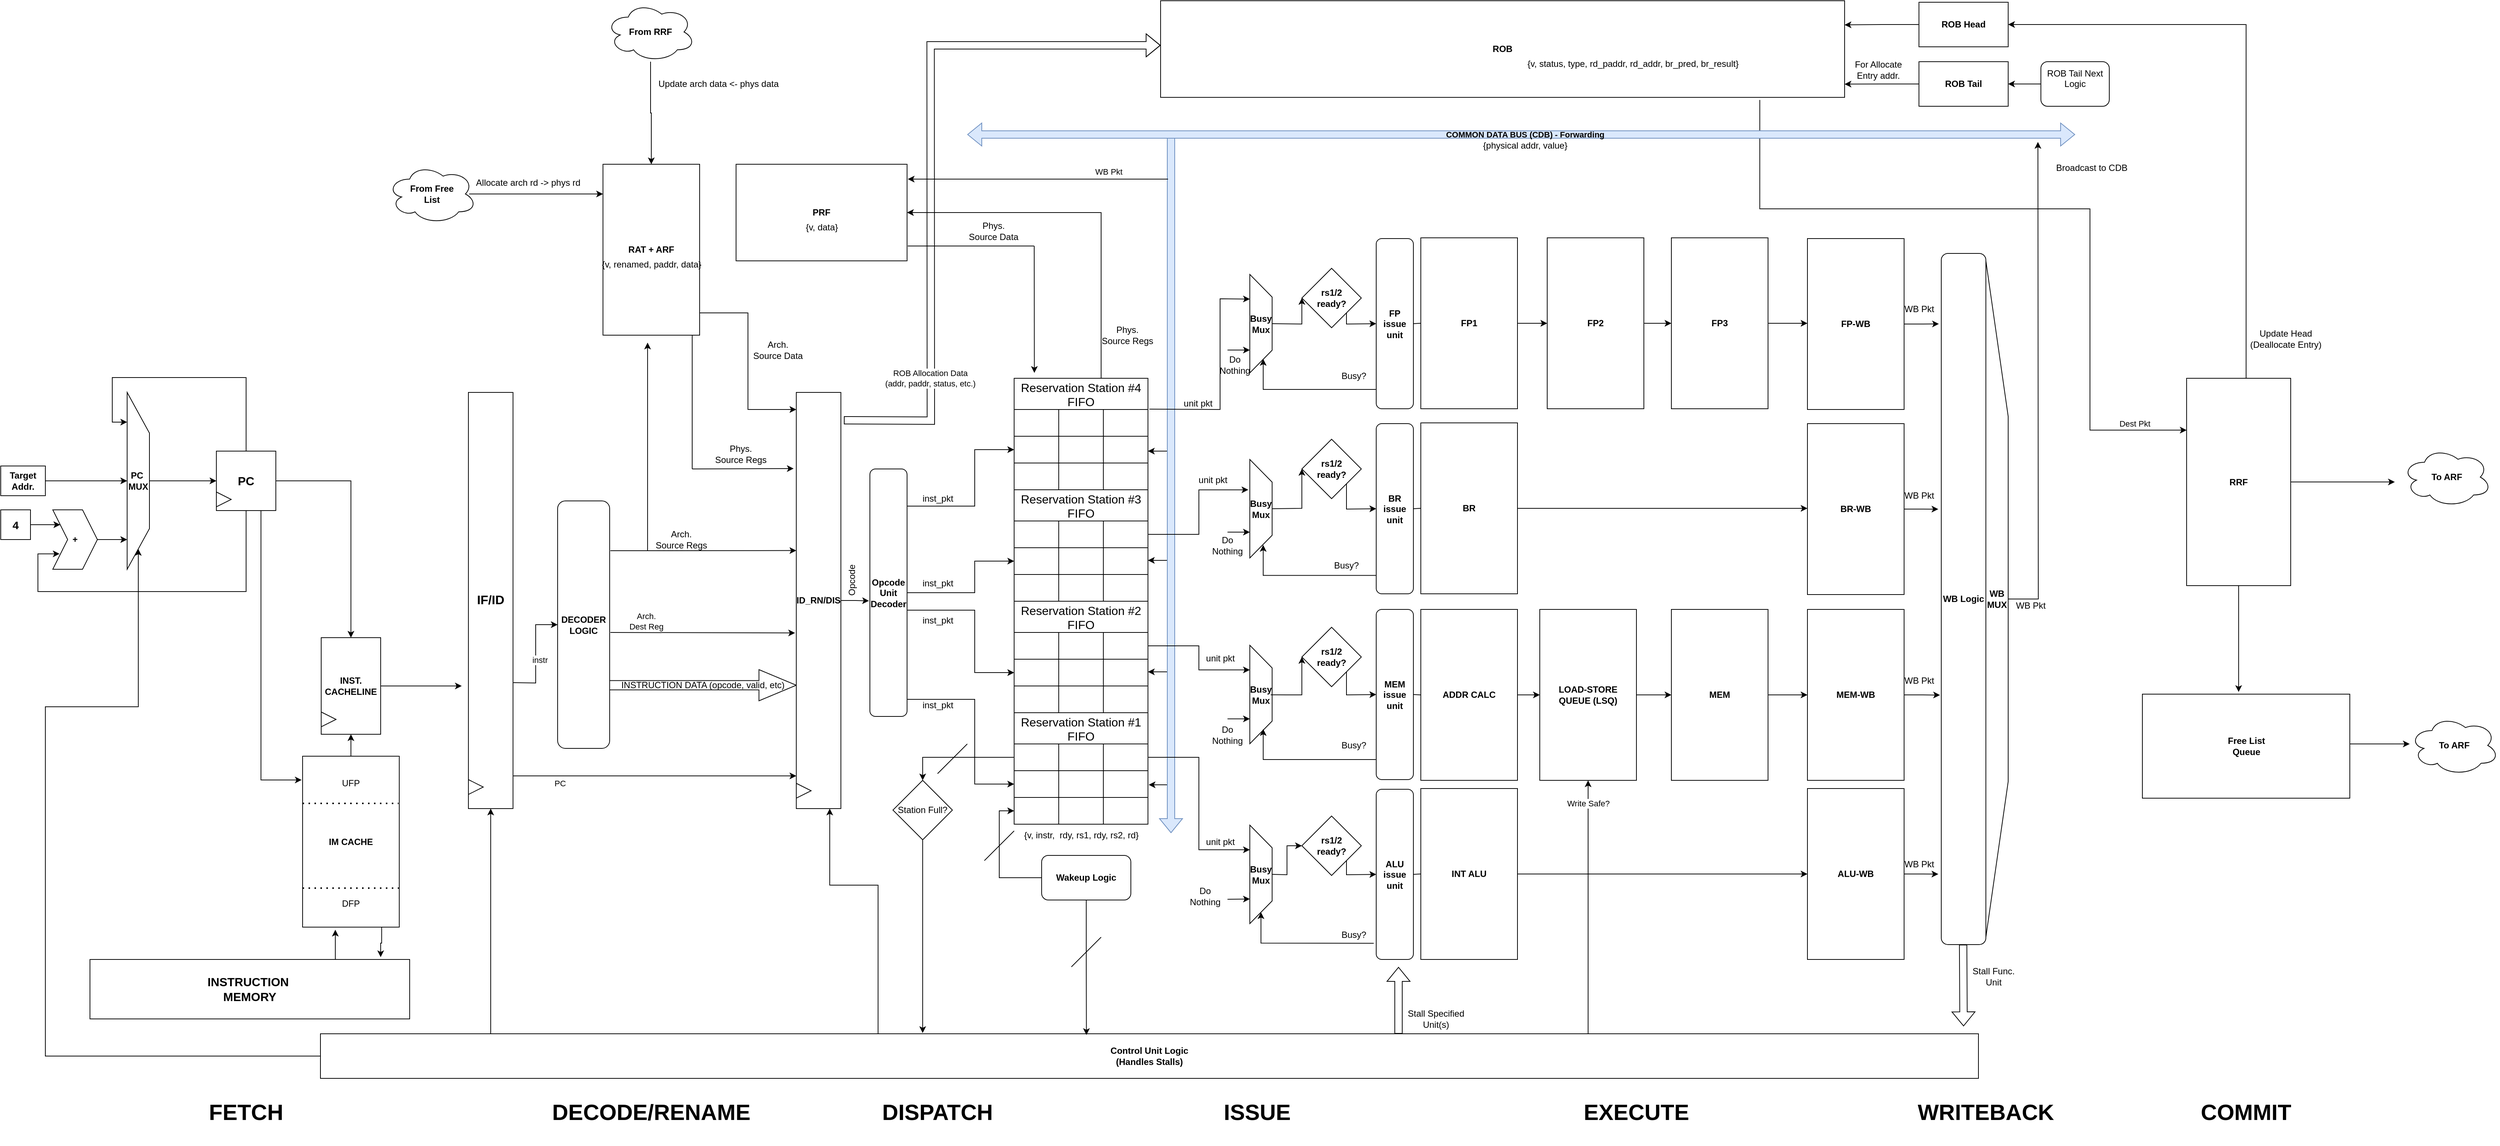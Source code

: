 <mxfile version="26.1.3">
  <diagram name="Page-1" id="eUtmEOKAuvWHEtzbapg-">
    <mxGraphModel grid="1" page="1" gridSize="10" guides="1" tooltips="1" connect="1" arrows="1" fold="1" pageScale="1" pageWidth="4000" pageHeight="2000" background="none" math="0" shadow="0">
      <root>
        <mxCell id="0" />
        <mxCell id="1" parent="0" />
        <mxCell id="59eEeYQ3Ve1wWNyKsLEn-43" value="" style="endArrow=classic;html=1;rounded=0;entryX=1;entryY=0.5;entryDx=0;entryDy=0;" edge="1" parent="1">
          <mxGeometry width="50" height="50" relative="1" as="geometry">
            <mxPoint x="1620" y="606" as="sourcePoint" />
            <mxPoint x="1593" y="606" as="targetPoint" />
          </mxGeometry>
        </mxCell>
        <mxCell id="59eEeYQ3Ve1wWNyKsLEn-45" value="" style="endArrow=classic;html=1;rounded=0;entryX=1;entryY=0.5;entryDx=0;entryDy=0;" edge="1" parent="1">
          <mxGeometry width="50" height="50" relative="1" as="geometry">
            <mxPoint x="1620" y="753" as="sourcePoint" />
            <mxPoint x="1593" y="753" as="targetPoint" />
          </mxGeometry>
        </mxCell>
        <mxCell id="59eEeYQ3Ve1wWNyKsLEn-46" value="" style="endArrow=classic;html=1;rounded=0;entryX=1;entryY=0.5;entryDx=0;entryDy=0;" edge="1" parent="1">
          <mxGeometry width="50" height="50" relative="1" as="geometry">
            <mxPoint x="1620" y="903" as="sourcePoint" />
            <mxPoint x="1593" y="903" as="targetPoint" />
          </mxGeometry>
        </mxCell>
        <mxCell id="59eEeYQ3Ve1wWNyKsLEn-47" value="" style="endArrow=classic;html=1;rounded=0;entryX=1;entryY=0.5;entryDx=0;entryDy=0;" edge="1" parent="1">
          <mxGeometry width="50" height="50" relative="1" as="geometry">
            <mxPoint x="1621" y="1055" as="sourcePoint" />
            <mxPoint x="1594" y="1055" as="targetPoint" />
          </mxGeometry>
        </mxCell>
        <mxCell id="9TAhi3XfBYmtLasGSoGz-72" value="" style="edgeStyle=orthogonalEdgeStyle;rounded=0;orthogonalLoop=1;jettySize=auto;html=1;" edge="1" parent="1" target="9TAhi3XfBYmtLasGSoGz-71">
          <mxGeometry relative="1" as="geometry">
            <Array as="points" />
            <mxPoint x="739" y="917.5" as="sourcePoint" />
            <mxPoint x="799" y="843" as="targetPoint" />
          </mxGeometry>
        </mxCell>
        <mxCell id="9TAhi3XfBYmtLasGSoGz-73" value="instr" style="edgeLabel;html=1;align=center;verticalAlign=middle;resizable=0;points=[];" connectable="0" vertex="1" parent="9TAhi3XfBYmtLasGSoGz-72">
          <mxGeometry x="-0.264" y="-2" relative="1" as="geometry">
            <mxPoint x="3" y="-11" as="offset" />
          </mxGeometry>
        </mxCell>
        <mxCell id="2Y-T_WITprWG7Eant2bq-1" value="&lt;font style=&quot;font-size: 17px;&quot;&gt;&lt;b&gt;IF/ID&lt;/b&gt;&lt;/font&gt;" style="rounded=0;whiteSpace=wrap;html=1;" vertex="1" parent="1">
          <mxGeometry x="679" y="527" width="60" height="560" as="geometry" />
        </mxCell>
        <mxCell id="tmGiLWiuq_pXPjT5mu-G-52" style="edgeStyle=orthogonalEdgeStyle;rounded=0;orthogonalLoop=1;jettySize=auto;html=1;entryX=0.5;entryY=0;entryDx=0;entryDy=0;" edge="1" parent="1" source="2Y-T_WITprWG7Eant2bq-2" target="tmGiLWiuq_pXPjT5mu-G-26">
          <mxGeometry relative="1" as="geometry">
            <mxPoint x="510" y="657" as="targetPoint" />
          </mxGeometry>
        </mxCell>
        <mxCell id="2Y-T_WITprWG7Eant2bq-2" value="&lt;font style=&quot;font-size: 16px;&quot;&gt;&lt;b&gt;PC&lt;/b&gt;&lt;/font&gt;" style="whiteSpace=wrap;html=1;aspect=fixed;" vertex="1" parent="1">
          <mxGeometry x="340" y="606" width="80" height="80" as="geometry" />
        </mxCell>
        <mxCell id="Lo2Uv1aopZFOO-q884Ed-3" value="&lt;font style=&quot;font-size: 16px;&quot;&gt;&lt;b&gt;INSTRUCTION&amp;nbsp;&lt;/b&gt;&lt;/font&gt;&lt;div&gt;&lt;font style=&quot;font-size: 16px;&quot;&gt;&lt;b&gt;MEMORY&lt;/b&gt;&lt;/font&gt;&lt;/div&gt;" style="rounded=0;whiteSpace=wrap;html=1;" vertex="1" parent="1">
          <mxGeometry x="170" y="1290" width="430" height="80" as="geometry" />
        </mxCell>
        <mxCell id="Lo2Uv1aopZFOO-q884Ed-5" value="+" style="shape=step;perimeter=stepPerimeter;whiteSpace=wrap;html=1;fixedSize=1;fontStyle=1" vertex="1" parent="1">
          <mxGeometry x="120" y="685" width="60" height="80" as="geometry" />
        </mxCell>
        <mxCell id="tmGiLWiuq_pXPjT5mu-G-34" value="" style="edgeStyle=orthogonalEdgeStyle;rounded=0;orthogonalLoop=1;jettySize=auto;html=1;" edge="1" parent="1" source="Lo2Uv1aopZFOO-q884Ed-7" target="Lo2Uv1aopZFOO-q884Ed-5">
          <mxGeometry relative="1" as="geometry">
            <Array as="points">
              <mxPoint x="130" y="705" />
              <mxPoint x="130" y="705" />
            </Array>
          </mxGeometry>
        </mxCell>
        <mxCell id="Lo2Uv1aopZFOO-q884Ed-7" value="&lt;font style=&quot;font-size: 15px;&quot;&gt;&lt;b&gt;4&lt;/b&gt;&lt;/font&gt;" style="rounded=0;whiteSpace=wrap;html=1;" vertex="1" parent="1">
          <mxGeometry x="50" y="685" width="40" height="40" as="geometry" />
        </mxCell>
        <mxCell id="tmGiLWiuq_pXPjT5mu-G-43" style="edgeStyle=orthogonalEdgeStyle;rounded=0;orthogonalLoop=1;jettySize=auto;html=1;entryX=0.5;entryY=1;entryDx=0;entryDy=0;" edge="1" parent="1" source="Lo2Uv1aopZFOO-q884Ed-31" target="tmGiLWiuq_pXPjT5mu-G-25">
          <mxGeometry relative="1" as="geometry" />
        </mxCell>
        <mxCell id="Lo2Uv1aopZFOO-q884Ed-31" value="Target Addr." style="rounded=0;whiteSpace=wrap;html=1;fontStyle=1" vertex="1" parent="1">
          <mxGeometry x="50" y="626" width="60" height="40" as="geometry" />
        </mxCell>
        <mxCell id="tmGiLWiuq_pXPjT5mu-G-6" value="&lt;b&gt;PRF&lt;/b&gt;" style="rounded=0;whiteSpace=wrap;html=1;direction=south;" vertex="1" parent="1">
          <mxGeometry x="1039" y="220" width="230" height="130" as="geometry" />
        </mxCell>
        <mxCell id="tmGiLWiuq_pXPjT5mu-G-7" value="&lt;b&gt;RAT + ARF&lt;/b&gt;" style="rounded=0;whiteSpace=wrap;html=1;" vertex="1" parent="1">
          <mxGeometry x="860" y="220" width="130" height="230" as="geometry" />
        </mxCell>
        <mxCell id="tmGiLWiuq_pXPjT5mu-G-9" value="" style="triangle;whiteSpace=wrap;html=1;" vertex="1" parent="1">
          <mxGeometry x="679" y="1048" width="20" height="20" as="geometry" />
        </mxCell>
        <mxCell id="tmGiLWiuq_pXPjT5mu-G-39" style="edgeStyle=orthogonalEdgeStyle;rounded=0;orthogonalLoop=1;jettySize=auto;html=1;entryX=0;entryY=0.5;entryDx=0;entryDy=0;" edge="1" parent="1" source="tmGiLWiuq_pXPjT5mu-G-25" target="2Y-T_WITprWG7Eant2bq-2">
          <mxGeometry relative="1" as="geometry" />
        </mxCell>
        <mxCell id="tmGiLWiuq_pXPjT5mu-G-25" value="&lt;div&gt;&lt;b&gt;PC&amp;nbsp;&lt;/b&gt;&lt;/div&gt;&lt;div&gt;&lt;b&gt;MUX&lt;/b&gt;&lt;/div&gt;" style="verticalLabelPosition=middle;verticalAlign=middle;html=1;shape=trapezoid;perimeter=trapezoidPerimeter;whiteSpace=wrap;size=0.23;arcSize=10;flipV=1;labelPosition=center;align=center;direction=south;" vertex="1" parent="1">
          <mxGeometry x="220" y="527" width="30" height="238" as="geometry" />
        </mxCell>
        <mxCell id="tmGiLWiuq_pXPjT5mu-G-55" style="edgeStyle=orthogonalEdgeStyle;rounded=0;orthogonalLoop=1;jettySize=auto;html=1;" edge="1" parent="1" source="tmGiLWiuq_pXPjT5mu-G-26">
          <mxGeometry relative="1" as="geometry">
            <mxPoint x="670" y="922" as="targetPoint" />
          </mxGeometry>
        </mxCell>
        <mxCell id="tmGiLWiuq_pXPjT5mu-G-26" value="&lt;b&gt;INST. CACHELINE&lt;/b&gt;" style="rounded=0;whiteSpace=wrap;html=1;" vertex="1" parent="1">
          <mxGeometry x="481" y="857" width="80" height="130" as="geometry" />
        </mxCell>
        <mxCell id="tmGiLWiuq_pXPjT5mu-G-27" value="" style="triangle;whiteSpace=wrap;html=1;" vertex="1" parent="1">
          <mxGeometry x="481" y="957" width="20" height="20" as="geometry" />
        </mxCell>
        <mxCell id="tmGiLWiuq_pXPjT5mu-G-35" style="edgeStyle=orthogonalEdgeStyle;rounded=0;orthogonalLoop=1;jettySize=auto;html=1;entryX=0.152;entryY=0.74;entryDx=0;entryDy=0;entryPerimeter=0;" edge="1" parent="1" source="2Y-T_WITprWG7Eant2bq-2" target="Lo2Uv1aopZFOO-q884Ed-5">
          <mxGeometry relative="1" as="geometry">
            <Array as="points">
              <mxPoint x="380" y="795" />
              <mxPoint x="100" y="795" />
              <mxPoint x="100" y="744" />
            </Array>
          </mxGeometry>
        </mxCell>
        <mxCell id="tmGiLWiuq_pXPjT5mu-G-37" value="" style="triangle;whiteSpace=wrap;html=1;" vertex="1" parent="1">
          <mxGeometry x="340" y="661" width="20" height="20" as="geometry" />
        </mxCell>
        <mxCell id="tmGiLWiuq_pXPjT5mu-G-42" style="edgeStyle=orthogonalEdgeStyle;rounded=0;orthogonalLoop=1;jettySize=auto;html=1;entryX=0.168;entryY=1;entryDx=0;entryDy=0;entryPerimeter=0;" edge="1" parent="1" source="Lo2Uv1aopZFOO-q884Ed-5" target="tmGiLWiuq_pXPjT5mu-G-25">
          <mxGeometry relative="1" as="geometry" />
        </mxCell>
        <mxCell id="tmGiLWiuq_pXPjT5mu-G-44" style="edgeStyle=orthogonalEdgeStyle;rounded=0;orthogonalLoop=1;jettySize=auto;html=1;entryX=0.832;entryY=1;entryDx=0;entryDy=0;entryPerimeter=0;" edge="1" parent="1" source="2Y-T_WITprWG7Eant2bq-2" target="tmGiLWiuq_pXPjT5mu-G-25">
          <mxGeometry relative="1" as="geometry">
            <Array as="points">
              <mxPoint x="380" y="507" />
              <mxPoint x="200" y="507" />
              <mxPoint x="200" y="567" />
            </Array>
          </mxGeometry>
        </mxCell>
        <mxCell id="59eEeYQ3Ve1wWNyKsLEn-147" style="edgeStyle=orthogonalEdgeStyle;rounded=0;orthogonalLoop=1;jettySize=auto;html=1;entryX=0;entryY=0.25;entryDx=0;entryDy=0;exitX=1.027;exitY=0.124;exitDx=0;exitDy=0;exitPerimeter=0;" edge="1" parent="1" source="tmGiLWiuq_pXPjT5mu-G-64" target="vEjdfM-KKYpxFgrzCALx-174">
          <mxGeometry relative="1" as="geometry">
            <Array as="points">
              <mxPoint x="2416" y="280" />
              <mxPoint x="2860" y="280" />
              <mxPoint x="2860" y="578" />
            </Array>
          </mxGeometry>
        </mxCell>
        <mxCell id="59eEeYQ3Ve1wWNyKsLEn-148" value="Dest Pkt" style="edgeLabel;html=1;align=center;verticalAlign=middle;resizable=0;points=[];" connectable="0" vertex="1" parent="59eEeYQ3Ve1wWNyKsLEn-147">
          <mxGeometry x="0.454" y="-3" relative="1" as="geometry">
            <mxPoint x="63" y="139" as="offset" />
          </mxGeometry>
        </mxCell>
        <mxCell id="tmGiLWiuq_pXPjT5mu-G-64" value="&lt;b&gt;ROB&lt;/b&gt;" style="rounded=0;whiteSpace=wrap;html=1;direction=south;" vertex="1" parent="1">
          <mxGeometry x="1610" width="920" height="130" as="geometry" />
        </mxCell>
        <mxCell id="tmGiLWiuq_pXPjT5mu-G-84" value="Reservation Station #1&#xa;FIFO" style="shape=table;startSize=42;container=1;collapsible=0;childLayout=tableLayout;strokeColor=default;fontSize=16;" vertex="1" parent="1">
          <mxGeometry x="1413" y="958" width="180" height="150" as="geometry" />
        </mxCell>
        <mxCell id="tmGiLWiuq_pXPjT5mu-G-85" value="" style="shape=tableRow;horizontal=0;startSize=0;swimlaneHead=0;swimlaneBody=0;strokeColor=inherit;top=0;left=0;bottom=0;right=0;collapsible=0;dropTarget=0;fillColor=none;points=[[0,0.5],[1,0.5]];portConstraint=eastwest;fontSize=16;" vertex="1" parent="tmGiLWiuq_pXPjT5mu-G-84">
          <mxGeometry y="42" width="180" height="36" as="geometry" />
        </mxCell>
        <mxCell id="tmGiLWiuq_pXPjT5mu-G-86" value="" style="shape=partialRectangle;html=1;whiteSpace=wrap;connectable=0;strokeColor=inherit;overflow=hidden;fillColor=none;top=0;left=0;bottom=0;right=0;pointerEvents=1;fontSize=16;" vertex="1" parent="tmGiLWiuq_pXPjT5mu-G-85">
          <mxGeometry width="60" height="36" as="geometry">
            <mxRectangle width="60" height="36" as="alternateBounds" />
          </mxGeometry>
        </mxCell>
        <mxCell id="tmGiLWiuq_pXPjT5mu-G-87" value="" style="shape=partialRectangle;html=1;whiteSpace=wrap;connectable=0;strokeColor=inherit;overflow=hidden;fillColor=none;top=0;left=0;bottom=0;right=0;pointerEvents=1;fontSize=16;" vertex="1" parent="tmGiLWiuq_pXPjT5mu-G-85">
          <mxGeometry x="60" width="60" height="36" as="geometry">
            <mxRectangle width="60" height="36" as="alternateBounds" />
          </mxGeometry>
        </mxCell>
        <mxCell id="tmGiLWiuq_pXPjT5mu-G-88" value="" style="shape=partialRectangle;html=1;whiteSpace=wrap;connectable=0;strokeColor=inherit;overflow=hidden;fillColor=none;top=0;left=0;bottom=0;right=0;pointerEvents=1;fontSize=16;" vertex="1" parent="tmGiLWiuq_pXPjT5mu-G-85">
          <mxGeometry x="120" width="60" height="36" as="geometry">
            <mxRectangle width="60" height="36" as="alternateBounds" />
          </mxGeometry>
        </mxCell>
        <mxCell id="tmGiLWiuq_pXPjT5mu-G-89" value="" style="shape=tableRow;horizontal=0;startSize=0;swimlaneHead=0;swimlaneBody=0;strokeColor=inherit;top=0;left=0;bottom=0;right=0;collapsible=0;dropTarget=0;fillColor=none;points=[[0,0.5],[1,0.5]];portConstraint=eastwest;fontSize=16;" vertex="1" parent="tmGiLWiuq_pXPjT5mu-G-84">
          <mxGeometry y="78" width="180" height="36" as="geometry" />
        </mxCell>
        <mxCell id="tmGiLWiuq_pXPjT5mu-G-90" value="" style="shape=partialRectangle;html=1;whiteSpace=wrap;connectable=0;strokeColor=inherit;overflow=hidden;fillColor=none;top=0;left=0;bottom=0;right=0;pointerEvents=1;fontSize=16;" vertex="1" parent="tmGiLWiuq_pXPjT5mu-G-89">
          <mxGeometry width="60" height="36" as="geometry">
            <mxRectangle width="60" height="36" as="alternateBounds" />
          </mxGeometry>
        </mxCell>
        <mxCell id="tmGiLWiuq_pXPjT5mu-G-91" value="" style="shape=partialRectangle;html=1;whiteSpace=wrap;connectable=0;strokeColor=inherit;overflow=hidden;fillColor=none;top=0;left=0;bottom=0;right=0;pointerEvents=1;fontSize=16;" vertex="1" parent="tmGiLWiuq_pXPjT5mu-G-89">
          <mxGeometry x="60" width="60" height="36" as="geometry">
            <mxRectangle width="60" height="36" as="alternateBounds" />
          </mxGeometry>
        </mxCell>
        <mxCell id="tmGiLWiuq_pXPjT5mu-G-92" value="" style="shape=partialRectangle;html=1;whiteSpace=wrap;connectable=0;strokeColor=inherit;overflow=hidden;fillColor=none;top=0;left=0;bottom=0;right=0;pointerEvents=1;fontSize=16;" vertex="1" parent="tmGiLWiuq_pXPjT5mu-G-89">
          <mxGeometry x="120" width="60" height="36" as="geometry">
            <mxRectangle width="60" height="36" as="alternateBounds" />
          </mxGeometry>
        </mxCell>
        <mxCell id="tmGiLWiuq_pXPjT5mu-G-93" value="" style="shape=tableRow;horizontal=0;startSize=0;swimlaneHead=0;swimlaneBody=0;strokeColor=inherit;top=0;left=0;bottom=0;right=0;collapsible=0;dropTarget=0;fillColor=none;points=[[0,0.5],[1,0.5]];portConstraint=eastwest;fontSize=16;" vertex="1" parent="tmGiLWiuq_pXPjT5mu-G-84">
          <mxGeometry y="114" width="180" height="36" as="geometry" />
        </mxCell>
        <mxCell id="tmGiLWiuq_pXPjT5mu-G-94" value="" style="shape=partialRectangle;html=1;whiteSpace=wrap;connectable=0;strokeColor=inherit;overflow=hidden;fillColor=none;top=0;left=0;bottom=0;right=0;pointerEvents=1;fontSize=16;" vertex="1" parent="tmGiLWiuq_pXPjT5mu-G-93">
          <mxGeometry width="60" height="36" as="geometry">
            <mxRectangle width="60" height="36" as="alternateBounds" />
          </mxGeometry>
        </mxCell>
        <mxCell id="tmGiLWiuq_pXPjT5mu-G-95" value="" style="shape=partialRectangle;html=1;whiteSpace=wrap;connectable=0;strokeColor=inherit;overflow=hidden;fillColor=none;top=0;left=0;bottom=0;right=0;pointerEvents=1;fontSize=16;" vertex="1" parent="tmGiLWiuq_pXPjT5mu-G-93">
          <mxGeometry x="60" width="60" height="36" as="geometry">
            <mxRectangle width="60" height="36" as="alternateBounds" />
          </mxGeometry>
        </mxCell>
        <mxCell id="tmGiLWiuq_pXPjT5mu-G-96" value="" style="shape=partialRectangle;html=1;whiteSpace=wrap;connectable=0;strokeColor=inherit;overflow=hidden;fillColor=none;top=0;left=0;bottom=0;right=0;pointerEvents=1;fontSize=16;" vertex="1" parent="tmGiLWiuq_pXPjT5mu-G-93">
          <mxGeometry x="120" width="60" height="36" as="geometry">
            <mxRectangle width="60" height="36" as="alternateBounds" />
          </mxGeometry>
        </mxCell>
        <mxCell id="wpYnhnTJWM2q-OIGQQ5s-15" value="Reservation Station #2&#xa;FIFO" style="shape=table;startSize=42;container=1;collapsible=0;childLayout=tableLayout;strokeColor=default;fontSize=16;" vertex="1" parent="1">
          <mxGeometry x="1413" y="808" width="180" height="150" as="geometry" />
        </mxCell>
        <mxCell id="wpYnhnTJWM2q-OIGQQ5s-16" value="" style="shape=tableRow;horizontal=0;startSize=0;swimlaneHead=0;swimlaneBody=0;strokeColor=inherit;top=0;left=0;bottom=0;right=0;collapsible=0;dropTarget=0;fillColor=none;points=[[0,0.5],[1,0.5]];portConstraint=eastwest;fontSize=16;" vertex="1" parent="wpYnhnTJWM2q-OIGQQ5s-15">
          <mxGeometry y="42" width="180" height="36" as="geometry" />
        </mxCell>
        <mxCell id="wpYnhnTJWM2q-OIGQQ5s-17" value="" style="shape=partialRectangle;html=1;whiteSpace=wrap;connectable=0;strokeColor=inherit;overflow=hidden;fillColor=none;top=0;left=0;bottom=0;right=0;pointerEvents=1;fontSize=16;" vertex="1" parent="wpYnhnTJWM2q-OIGQQ5s-16">
          <mxGeometry width="60" height="36" as="geometry">
            <mxRectangle width="60" height="36" as="alternateBounds" />
          </mxGeometry>
        </mxCell>
        <mxCell id="wpYnhnTJWM2q-OIGQQ5s-18" value="" style="shape=partialRectangle;html=1;whiteSpace=wrap;connectable=0;strokeColor=inherit;overflow=hidden;fillColor=none;top=0;left=0;bottom=0;right=0;pointerEvents=1;fontSize=16;" vertex="1" parent="wpYnhnTJWM2q-OIGQQ5s-16">
          <mxGeometry x="60" width="60" height="36" as="geometry">
            <mxRectangle width="60" height="36" as="alternateBounds" />
          </mxGeometry>
        </mxCell>
        <mxCell id="wpYnhnTJWM2q-OIGQQ5s-19" value="" style="shape=partialRectangle;html=1;whiteSpace=wrap;connectable=0;strokeColor=inherit;overflow=hidden;fillColor=none;top=0;left=0;bottom=0;right=0;pointerEvents=1;fontSize=16;" vertex="1" parent="wpYnhnTJWM2q-OIGQQ5s-16">
          <mxGeometry x="120" width="60" height="36" as="geometry">
            <mxRectangle width="60" height="36" as="alternateBounds" />
          </mxGeometry>
        </mxCell>
        <mxCell id="wpYnhnTJWM2q-OIGQQ5s-20" value="" style="shape=tableRow;horizontal=0;startSize=0;swimlaneHead=0;swimlaneBody=0;strokeColor=inherit;top=0;left=0;bottom=0;right=0;collapsible=0;dropTarget=0;fillColor=none;points=[[0,0.5],[1,0.5]];portConstraint=eastwest;fontSize=16;" vertex="1" parent="wpYnhnTJWM2q-OIGQQ5s-15">
          <mxGeometry y="78" width="180" height="36" as="geometry" />
        </mxCell>
        <mxCell id="wpYnhnTJWM2q-OIGQQ5s-21" value="" style="shape=partialRectangle;html=1;whiteSpace=wrap;connectable=0;strokeColor=inherit;overflow=hidden;fillColor=none;top=0;left=0;bottom=0;right=0;pointerEvents=1;fontSize=16;" vertex="1" parent="wpYnhnTJWM2q-OIGQQ5s-20">
          <mxGeometry width="60" height="36" as="geometry">
            <mxRectangle width="60" height="36" as="alternateBounds" />
          </mxGeometry>
        </mxCell>
        <mxCell id="wpYnhnTJWM2q-OIGQQ5s-22" value="" style="shape=partialRectangle;html=1;whiteSpace=wrap;connectable=0;strokeColor=inherit;overflow=hidden;fillColor=none;top=0;left=0;bottom=0;right=0;pointerEvents=1;fontSize=16;" vertex="1" parent="wpYnhnTJWM2q-OIGQQ5s-20">
          <mxGeometry x="60" width="60" height="36" as="geometry">
            <mxRectangle width="60" height="36" as="alternateBounds" />
          </mxGeometry>
        </mxCell>
        <mxCell id="wpYnhnTJWM2q-OIGQQ5s-23" value="" style="shape=partialRectangle;html=1;whiteSpace=wrap;connectable=0;strokeColor=inherit;overflow=hidden;fillColor=none;top=0;left=0;bottom=0;right=0;pointerEvents=1;fontSize=16;" vertex="1" parent="wpYnhnTJWM2q-OIGQQ5s-20">
          <mxGeometry x="120" width="60" height="36" as="geometry">
            <mxRectangle width="60" height="36" as="alternateBounds" />
          </mxGeometry>
        </mxCell>
        <mxCell id="wpYnhnTJWM2q-OIGQQ5s-24" value="" style="shape=tableRow;horizontal=0;startSize=0;swimlaneHead=0;swimlaneBody=0;strokeColor=inherit;top=0;left=0;bottom=0;right=0;collapsible=0;dropTarget=0;fillColor=none;points=[[0,0.5],[1,0.5]];portConstraint=eastwest;fontSize=16;" vertex="1" parent="wpYnhnTJWM2q-OIGQQ5s-15">
          <mxGeometry y="114" width="180" height="36" as="geometry" />
        </mxCell>
        <mxCell id="wpYnhnTJWM2q-OIGQQ5s-25" value="" style="shape=partialRectangle;html=1;whiteSpace=wrap;connectable=0;strokeColor=inherit;overflow=hidden;fillColor=none;top=0;left=0;bottom=0;right=0;pointerEvents=1;fontSize=16;" vertex="1" parent="wpYnhnTJWM2q-OIGQQ5s-24">
          <mxGeometry width="60" height="36" as="geometry">
            <mxRectangle width="60" height="36" as="alternateBounds" />
          </mxGeometry>
        </mxCell>
        <mxCell id="wpYnhnTJWM2q-OIGQQ5s-26" value="" style="shape=partialRectangle;html=1;whiteSpace=wrap;connectable=0;strokeColor=inherit;overflow=hidden;fillColor=none;top=0;left=0;bottom=0;right=0;pointerEvents=1;fontSize=16;" vertex="1" parent="wpYnhnTJWM2q-OIGQQ5s-24">
          <mxGeometry x="60" width="60" height="36" as="geometry">
            <mxRectangle width="60" height="36" as="alternateBounds" />
          </mxGeometry>
        </mxCell>
        <mxCell id="wpYnhnTJWM2q-OIGQQ5s-27" value="" style="shape=partialRectangle;html=1;whiteSpace=wrap;connectable=0;strokeColor=inherit;overflow=hidden;fillColor=none;top=0;left=0;bottom=0;right=0;pointerEvents=1;fontSize=16;" vertex="1" parent="wpYnhnTJWM2q-OIGQQ5s-24">
          <mxGeometry x="120" width="60" height="36" as="geometry">
            <mxRectangle width="60" height="36" as="alternateBounds" />
          </mxGeometry>
        </mxCell>
        <mxCell id="59eEeYQ3Ve1wWNyKsLEn-152" style="edgeStyle=orthogonalEdgeStyle;rounded=0;orthogonalLoop=1;jettySize=auto;html=1;entryX=0.5;entryY=0;entryDx=0;entryDy=0;" edge="1" parent="1" source="wpYnhnTJWM2q-OIGQQ5s-29" target="tmGiLWiuq_pXPjT5mu-G-6">
          <mxGeometry relative="1" as="geometry">
            <Array as="points">
              <mxPoint x="1530" y="285" />
            </Array>
          </mxGeometry>
        </mxCell>
        <mxCell id="wpYnhnTJWM2q-OIGQQ5s-29" value="Reservation Station #4&#xa;FIFO" style="shape=table;startSize=42;container=1;collapsible=0;childLayout=tableLayout;strokeColor=default;fontSize=16;" vertex="1" parent="1">
          <mxGeometry x="1413" y="508" width="180" height="150" as="geometry" />
        </mxCell>
        <mxCell id="wpYnhnTJWM2q-OIGQQ5s-30" value="" style="shape=tableRow;horizontal=0;startSize=0;swimlaneHead=0;swimlaneBody=0;strokeColor=inherit;top=0;left=0;bottom=0;right=0;collapsible=0;dropTarget=0;fillColor=none;points=[[0,0.5],[1,0.5]];portConstraint=eastwest;fontSize=16;" vertex="1" parent="wpYnhnTJWM2q-OIGQQ5s-29">
          <mxGeometry y="42" width="180" height="36" as="geometry" />
        </mxCell>
        <mxCell id="wpYnhnTJWM2q-OIGQQ5s-31" value="" style="shape=partialRectangle;html=1;whiteSpace=wrap;connectable=0;strokeColor=inherit;overflow=hidden;fillColor=none;top=0;left=0;bottom=0;right=0;pointerEvents=1;fontSize=16;" vertex="1" parent="wpYnhnTJWM2q-OIGQQ5s-30">
          <mxGeometry width="60" height="36" as="geometry">
            <mxRectangle width="60" height="36" as="alternateBounds" />
          </mxGeometry>
        </mxCell>
        <mxCell id="wpYnhnTJWM2q-OIGQQ5s-32" value="" style="shape=partialRectangle;html=1;whiteSpace=wrap;connectable=0;strokeColor=inherit;overflow=hidden;fillColor=none;top=0;left=0;bottom=0;right=0;pointerEvents=1;fontSize=16;" vertex="1" parent="wpYnhnTJWM2q-OIGQQ5s-30">
          <mxGeometry x="60" width="60" height="36" as="geometry">
            <mxRectangle width="60" height="36" as="alternateBounds" />
          </mxGeometry>
        </mxCell>
        <mxCell id="wpYnhnTJWM2q-OIGQQ5s-33" value="" style="shape=partialRectangle;html=1;whiteSpace=wrap;connectable=0;strokeColor=inherit;overflow=hidden;fillColor=none;top=0;left=0;bottom=0;right=0;pointerEvents=1;fontSize=16;" vertex="1" parent="wpYnhnTJWM2q-OIGQQ5s-30">
          <mxGeometry x="120" width="60" height="36" as="geometry">
            <mxRectangle width="60" height="36" as="alternateBounds" />
          </mxGeometry>
        </mxCell>
        <mxCell id="wpYnhnTJWM2q-OIGQQ5s-34" value="" style="shape=tableRow;horizontal=0;startSize=0;swimlaneHead=0;swimlaneBody=0;strokeColor=inherit;top=0;left=0;bottom=0;right=0;collapsible=0;dropTarget=0;fillColor=none;points=[[0,0.5],[1,0.5]];portConstraint=eastwest;fontSize=16;" vertex="1" parent="wpYnhnTJWM2q-OIGQQ5s-29">
          <mxGeometry y="78" width="180" height="36" as="geometry" />
        </mxCell>
        <mxCell id="wpYnhnTJWM2q-OIGQQ5s-35" value="" style="shape=partialRectangle;html=1;whiteSpace=wrap;connectable=0;strokeColor=inherit;overflow=hidden;fillColor=none;top=0;left=0;bottom=0;right=0;pointerEvents=1;fontSize=16;" vertex="1" parent="wpYnhnTJWM2q-OIGQQ5s-34">
          <mxGeometry width="60" height="36" as="geometry">
            <mxRectangle width="60" height="36" as="alternateBounds" />
          </mxGeometry>
        </mxCell>
        <mxCell id="wpYnhnTJWM2q-OIGQQ5s-36" value="" style="shape=partialRectangle;html=1;whiteSpace=wrap;connectable=0;strokeColor=inherit;overflow=hidden;fillColor=none;top=0;left=0;bottom=0;right=0;pointerEvents=1;fontSize=16;" vertex="1" parent="wpYnhnTJWM2q-OIGQQ5s-34">
          <mxGeometry x="60" width="60" height="36" as="geometry">
            <mxRectangle width="60" height="36" as="alternateBounds" />
          </mxGeometry>
        </mxCell>
        <mxCell id="wpYnhnTJWM2q-OIGQQ5s-37" value="" style="shape=partialRectangle;html=1;whiteSpace=wrap;connectable=0;strokeColor=inherit;overflow=hidden;fillColor=none;top=0;left=0;bottom=0;right=0;pointerEvents=1;fontSize=16;" vertex="1" parent="wpYnhnTJWM2q-OIGQQ5s-34">
          <mxGeometry x="120" width="60" height="36" as="geometry">
            <mxRectangle width="60" height="36" as="alternateBounds" />
          </mxGeometry>
        </mxCell>
        <mxCell id="wpYnhnTJWM2q-OIGQQ5s-38" value="" style="shape=tableRow;horizontal=0;startSize=0;swimlaneHead=0;swimlaneBody=0;strokeColor=inherit;top=0;left=0;bottom=0;right=0;collapsible=0;dropTarget=0;fillColor=none;points=[[0,0.5],[1,0.5]];portConstraint=eastwest;fontSize=16;" vertex="1" parent="wpYnhnTJWM2q-OIGQQ5s-29">
          <mxGeometry y="114" width="180" height="36" as="geometry" />
        </mxCell>
        <mxCell id="wpYnhnTJWM2q-OIGQQ5s-39" value="" style="shape=partialRectangle;html=1;whiteSpace=wrap;connectable=0;strokeColor=inherit;overflow=hidden;fillColor=none;top=0;left=0;bottom=0;right=0;pointerEvents=1;fontSize=16;" vertex="1" parent="wpYnhnTJWM2q-OIGQQ5s-38">
          <mxGeometry width="60" height="36" as="geometry">
            <mxRectangle width="60" height="36" as="alternateBounds" />
          </mxGeometry>
        </mxCell>
        <mxCell id="wpYnhnTJWM2q-OIGQQ5s-40" value="" style="shape=partialRectangle;html=1;whiteSpace=wrap;connectable=0;strokeColor=inherit;overflow=hidden;fillColor=none;top=0;left=0;bottom=0;right=0;pointerEvents=1;fontSize=16;" vertex="1" parent="wpYnhnTJWM2q-OIGQQ5s-38">
          <mxGeometry x="60" width="60" height="36" as="geometry">
            <mxRectangle width="60" height="36" as="alternateBounds" />
          </mxGeometry>
        </mxCell>
        <mxCell id="wpYnhnTJWM2q-OIGQQ5s-41" value="" style="shape=partialRectangle;html=1;whiteSpace=wrap;connectable=0;strokeColor=inherit;overflow=hidden;fillColor=none;top=0;left=0;bottom=0;right=0;pointerEvents=1;fontSize=16;" vertex="1" parent="wpYnhnTJWM2q-OIGQQ5s-38">
          <mxGeometry x="120" width="60" height="36" as="geometry">
            <mxRectangle width="60" height="36" as="alternateBounds" />
          </mxGeometry>
        </mxCell>
        <mxCell id="wpYnhnTJWM2q-OIGQQ5s-73" value="&lt;b&gt;FP1&lt;/b&gt;" style="rounded=0;whiteSpace=wrap;html=1;" vertex="1" parent="1">
          <mxGeometry x="1960" y="319" width="130" height="230" as="geometry" />
        </mxCell>
        <mxCell id="wpYnhnTJWM2q-OIGQQ5s-74" value="&lt;b&gt;BR&lt;/b&gt;" style="rounded=0;whiteSpace=wrap;html=1;" vertex="1" parent="1">
          <mxGeometry x="1960" y="568" width="130" height="230" as="geometry" />
        </mxCell>
        <mxCell id="wpYnhnTJWM2q-OIGQQ5s-75" value="&lt;b&gt;ADDR CALC&lt;/b&gt;" style="rounded=0;whiteSpace=wrap;html=1;" vertex="1" parent="1">
          <mxGeometry x="1960" y="819" width="130" height="230" as="geometry" />
        </mxCell>
        <mxCell id="wpYnhnTJWM2q-OIGQQ5s-76" value="&lt;b&gt;INT ALU&lt;/b&gt;" style="rounded=0;whiteSpace=wrap;html=1;" vertex="1" parent="1">
          <mxGeometry x="1960" y="1060" width="130" height="230" as="geometry" />
        </mxCell>
        <mxCell id="8kcCSNlDScjl7W__Mixc-10" value="&lt;b&gt;FP2&lt;/b&gt;" style="rounded=0;whiteSpace=wrap;html=1;" vertex="1" parent="1">
          <mxGeometry x="2130" y="319" width="130" height="230" as="geometry" />
        </mxCell>
        <mxCell id="8kcCSNlDScjl7W__Mixc-12" value="&lt;b&gt;MEM&lt;/b&gt;" style="rounded=0;whiteSpace=wrap;html=1;" vertex="1" parent="1">
          <mxGeometry x="2297" y="819" width="130" height="230" as="geometry" />
        </mxCell>
        <mxCell id="8kcCSNlDScjl7W__Mixc-14" value="&lt;b&gt;FP3&lt;/b&gt;" style="rounded=0;whiteSpace=wrap;html=1;" vertex="1" parent="1">
          <mxGeometry x="2297" y="319" width="130" height="230" as="geometry" />
        </mxCell>
        <mxCell id="9TAhi3XfBYmtLasGSoGz-1" value="&lt;font style=&quot;font-size: 30px;&quot;&gt;&lt;span&gt;FETCH&lt;/span&gt;&lt;/font&gt;" style="text;html=1;align=center;verticalAlign=middle;whiteSpace=wrap;rounded=0;fontStyle=1" vertex="1" parent="1">
          <mxGeometry x="220" y="1450" width="320" height="90" as="geometry" />
        </mxCell>
        <mxCell id="9TAhi3XfBYmtLasGSoGz-2" value="&lt;font style=&quot;font-size: 30px;&quot;&gt;DECODE/RENAME&lt;/font&gt;" style="text;html=1;align=center;verticalAlign=middle;whiteSpace=wrap;rounded=0;fontStyle=1" vertex="1" parent="1">
          <mxGeometry x="765" y="1450" width="320" height="90" as="geometry" />
        </mxCell>
        <mxCell id="9TAhi3XfBYmtLasGSoGz-3" value="&lt;font style=&quot;font-size: 30px;&quot;&gt;DISPATCH&lt;/font&gt;" style="text;html=1;align=center;verticalAlign=middle;whiteSpace=wrap;rounded=0;fontStyle=1" vertex="1" parent="1">
          <mxGeometry x="1150" y="1450" width="320" height="90" as="geometry" />
        </mxCell>
        <mxCell id="9TAhi3XfBYmtLasGSoGz-4" value="&lt;font style=&quot;font-size: 30px;&quot;&gt;ISSUE&lt;/font&gt;" style="text;html=1;align=center;verticalAlign=middle;whiteSpace=wrap;rounded=0;fontStyle=1" vertex="1" parent="1">
          <mxGeometry x="1580" y="1450" width="320" height="90" as="geometry" />
        </mxCell>
        <mxCell id="9TAhi3XfBYmtLasGSoGz-5" value="&lt;font style=&quot;font-size: 30px;&quot;&gt;EXECUTE&lt;/font&gt;" style="text;html=1;align=center;verticalAlign=middle;whiteSpace=wrap;rounded=0;fontStyle=1" vertex="1" parent="1">
          <mxGeometry x="2090" y="1450" width="320" height="90" as="geometry" />
        </mxCell>
        <mxCell id="9TAhi3XfBYmtLasGSoGz-6" value="&lt;font style=&quot;font-size: 30px;&quot;&gt;WRITEBACK&lt;/font&gt;" style="text;html=1;align=center;verticalAlign=middle;whiteSpace=wrap;rounded=0;fontStyle=1" vertex="1" parent="1">
          <mxGeometry x="2560" y="1450" width="320" height="90" as="geometry" />
        </mxCell>
        <mxCell id="9TAhi3XfBYmtLasGSoGz-7" value="&lt;font style=&quot;font-size: 30px;&quot;&gt;COMMIT&lt;/font&gt;" style="text;html=1;align=center;verticalAlign=middle;whiteSpace=wrap;rounded=0;fontStyle=1" vertex="1" parent="1">
          <mxGeometry x="2910" y="1450" width="320" height="90" as="geometry" />
        </mxCell>
        <mxCell id="9TAhi3XfBYmtLasGSoGz-9" value="Reservation Station #3&#xa;FIFO" style="shape=table;startSize=42;container=1;collapsible=0;childLayout=tableLayout;strokeColor=default;fontSize=16;" vertex="1" parent="1">
          <mxGeometry x="1413" y="658" width="180" height="150" as="geometry" />
        </mxCell>
        <mxCell id="9TAhi3XfBYmtLasGSoGz-10" value="" style="shape=tableRow;horizontal=0;startSize=0;swimlaneHead=0;swimlaneBody=0;strokeColor=inherit;top=0;left=0;bottom=0;right=0;collapsible=0;dropTarget=0;fillColor=none;points=[[0,0.5],[1,0.5]];portConstraint=eastwest;fontSize=16;" vertex="1" parent="9TAhi3XfBYmtLasGSoGz-9">
          <mxGeometry y="42" width="180" height="36" as="geometry" />
        </mxCell>
        <mxCell id="9TAhi3XfBYmtLasGSoGz-11" value="" style="shape=partialRectangle;html=1;whiteSpace=wrap;connectable=0;strokeColor=inherit;overflow=hidden;fillColor=none;top=0;left=0;bottom=0;right=0;pointerEvents=1;fontSize=16;" vertex="1" parent="9TAhi3XfBYmtLasGSoGz-10">
          <mxGeometry width="60" height="36" as="geometry">
            <mxRectangle width="60" height="36" as="alternateBounds" />
          </mxGeometry>
        </mxCell>
        <mxCell id="9TAhi3XfBYmtLasGSoGz-12" value="" style="shape=partialRectangle;html=1;whiteSpace=wrap;connectable=0;strokeColor=inherit;overflow=hidden;fillColor=none;top=0;left=0;bottom=0;right=0;pointerEvents=1;fontSize=16;" vertex="1" parent="9TAhi3XfBYmtLasGSoGz-10">
          <mxGeometry x="60" width="60" height="36" as="geometry">
            <mxRectangle width="60" height="36" as="alternateBounds" />
          </mxGeometry>
        </mxCell>
        <mxCell id="9TAhi3XfBYmtLasGSoGz-13" value="" style="shape=partialRectangle;html=1;whiteSpace=wrap;connectable=0;strokeColor=inherit;overflow=hidden;fillColor=none;top=0;left=0;bottom=0;right=0;pointerEvents=1;fontSize=16;" vertex="1" parent="9TAhi3XfBYmtLasGSoGz-10">
          <mxGeometry x="120" width="60" height="36" as="geometry">
            <mxRectangle width="60" height="36" as="alternateBounds" />
          </mxGeometry>
        </mxCell>
        <mxCell id="9TAhi3XfBYmtLasGSoGz-14" value="" style="shape=tableRow;horizontal=0;startSize=0;swimlaneHead=0;swimlaneBody=0;strokeColor=inherit;top=0;left=0;bottom=0;right=0;collapsible=0;dropTarget=0;fillColor=none;points=[[0,0.5],[1,0.5]];portConstraint=eastwest;fontSize=16;" vertex="1" parent="9TAhi3XfBYmtLasGSoGz-9">
          <mxGeometry y="78" width="180" height="36" as="geometry" />
        </mxCell>
        <mxCell id="9TAhi3XfBYmtLasGSoGz-15" value="" style="shape=partialRectangle;html=1;whiteSpace=wrap;connectable=0;strokeColor=inherit;overflow=hidden;fillColor=none;top=0;left=0;bottom=0;right=0;pointerEvents=1;fontSize=16;" vertex="1" parent="9TAhi3XfBYmtLasGSoGz-14">
          <mxGeometry width="60" height="36" as="geometry">
            <mxRectangle width="60" height="36" as="alternateBounds" />
          </mxGeometry>
        </mxCell>
        <mxCell id="9TAhi3XfBYmtLasGSoGz-16" value="" style="shape=partialRectangle;html=1;whiteSpace=wrap;connectable=0;strokeColor=inherit;overflow=hidden;fillColor=none;top=0;left=0;bottom=0;right=0;pointerEvents=1;fontSize=16;" vertex="1" parent="9TAhi3XfBYmtLasGSoGz-14">
          <mxGeometry x="60" width="60" height="36" as="geometry">
            <mxRectangle width="60" height="36" as="alternateBounds" />
          </mxGeometry>
        </mxCell>
        <mxCell id="9TAhi3XfBYmtLasGSoGz-17" value="" style="shape=partialRectangle;html=1;whiteSpace=wrap;connectable=0;strokeColor=inherit;overflow=hidden;fillColor=none;top=0;left=0;bottom=0;right=0;pointerEvents=1;fontSize=16;" vertex="1" parent="9TAhi3XfBYmtLasGSoGz-14">
          <mxGeometry x="120" width="60" height="36" as="geometry">
            <mxRectangle width="60" height="36" as="alternateBounds" />
          </mxGeometry>
        </mxCell>
        <mxCell id="9TAhi3XfBYmtLasGSoGz-18" value="" style="shape=tableRow;horizontal=0;startSize=0;swimlaneHead=0;swimlaneBody=0;strokeColor=inherit;top=0;left=0;bottom=0;right=0;collapsible=0;dropTarget=0;fillColor=none;points=[[0,0.5],[1,0.5]];portConstraint=eastwest;fontSize=16;" vertex="1" parent="9TAhi3XfBYmtLasGSoGz-9">
          <mxGeometry y="114" width="180" height="36" as="geometry" />
        </mxCell>
        <mxCell id="9TAhi3XfBYmtLasGSoGz-19" value="" style="shape=partialRectangle;html=1;whiteSpace=wrap;connectable=0;strokeColor=inherit;overflow=hidden;fillColor=none;top=0;left=0;bottom=0;right=0;pointerEvents=1;fontSize=16;" vertex="1" parent="9TAhi3XfBYmtLasGSoGz-18">
          <mxGeometry width="60" height="36" as="geometry">
            <mxRectangle width="60" height="36" as="alternateBounds" />
          </mxGeometry>
        </mxCell>
        <mxCell id="9TAhi3XfBYmtLasGSoGz-20" value="" style="shape=partialRectangle;html=1;whiteSpace=wrap;connectable=0;strokeColor=inherit;overflow=hidden;fillColor=none;top=0;left=0;bottom=0;right=0;pointerEvents=1;fontSize=16;" vertex="1" parent="9TAhi3XfBYmtLasGSoGz-18">
          <mxGeometry x="60" width="60" height="36" as="geometry">
            <mxRectangle width="60" height="36" as="alternateBounds" />
          </mxGeometry>
        </mxCell>
        <mxCell id="9TAhi3XfBYmtLasGSoGz-21" value="" style="shape=partialRectangle;html=1;whiteSpace=wrap;connectable=0;strokeColor=inherit;overflow=hidden;fillColor=none;top=0;left=0;bottom=0;right=0;pointerEvents=1;fontSize=16;" vertex="1" parent="9TAhi3XfBYmtLasGSoGz-18">
          <mxGeometry x="120" width="60" height="36" as="geometry">
            <mxRectangle width="60" height="36" as="alternateBounds" />
          </mxGeometry>
        </mxCell>
        <mxCell id="9TAhi3XfBYmtLasGSoGz-71" value="&lt;div&gt;DECODER&lt;/div&gt;&lt;div&gt;LOGIC&lt;/div&gt;" style="rounded=1;whiteSpace=wrap;html=1;direction=south;fontStyle=1" vertex="1" parent="1">
          <mxGeometry x="799" y="673" width="70" height="333" as="geometry" />
        </mxCell>
        <mxCell id="vEjdfM-KKYpxFgrzCALx-59" style="edgeStyle=orthogonalEdgeStyle;rounded=0;orthogonalLoop=1;jettySize=auto;html=1;entryX=0.5;entryY=1;entryDx=0;entryDy=0;" edge="1" parent="1" source="vEjdfM-KKYpxFgrzCALx-58" target="tmGiLWiuq_pXPjT5mu-G-26">
          <mxGeometry relative="1" as="geometry" />
        </mxCell>
        <mxCell id="vEjdfM-KKYpxFgrzCALx-58" value="&lt;b&gt;IM CACHE&lt;/b&gt;" style="rounded=0;whiteSpace=wrap;html=1;" vertex="1" parent="1">
          <mxGeometry x="456" y="1016.5" width="130" height="230" as="geometry" />
        </mxCell>
        <mxCell id="vEjdfM-KKYpxFgrzCALx-61" style="edgeStyle=orthogonalEdgeStyle;rounded=0;orthogonalLoop=1;jettySize=auto;html=1;exitX=0.818;exitY=0.999;exitDx=0;exitDy=0;exitPerimeter=0;entryX=0.907;entryY=-0.039;entryDx=0;entryDy=0;entryPerimeter=0;" edge="1" parent="1" source="vEjdfM-KKYpxFgrzCALx-58" target="Lo2Uv1aopZFOO-q884Ed-3">
          <mxGeometry relative="1" as="geometry">
            <mxPoint x="559" y="1270" as="targetPoint" />
            <Array as="points">
              <mxPoint x="561" y="1268" />
              <mxPoint x="561" y="1287" />
            </Array>
          </mxGeometry>
        </mxCell>
        <mxCell id="vEjdfM-KKYpxFgrzCALx-64" style="edgeStyle=orthogonalEdgeStyle;rounded=0;orthogonalLoop=1;jettySize=auto;html=1;entryX=0.346;entryY=1.015;entryDx=0;entryDy=0;entryPerimeter=0;" edge="1" parent="1" source="Lo2Uv1aopZFOO-q884Ed-3" target="vEjdfM-KKYpxFgrzCALx-58">
          <mxGeometry relative="1" as="geometry">
            <Array as="points">
              <mxPoint x="500" y="1280" />
              <mxPoint x="500" y="1280" />
            </Array>
          </mxGeometry>
        </mxCell>
        <mxCell id="vEjdfM-KKYpxFgrzCALx-66" value="DFP" style="text;html=1;align=center;verticalAlign=middle;whiteSpace=wrap;rounded=0;" vertex="1" parent="1">
          <mxGeometry x="491" y="1200" width="60" height="30" as="geometry" />
        </mxCell>
        <mxCell id="vEjdfM-KKYpxFgrzCALx-67" value="UFP" style="text;html=1;align=center;verticalAlign=middle;whiteSpace=wrap;rounded=0;" vertex="1" parent="1">
          <mxGeometry x="491" y="1038" width="60" height="30" as="geometry" />
        </mxCell>
        <mxCell id="vEjdfM-KKYpxFgrzCALx-68" value="" style="endArrow=none;dashed=1;html=1;dashPattern=1 3;strokeWidth=2;rounded=0;" edge="1" parent="1" target="vEjdfM-KKYpxFgrzCALx-58">
          <mxGeometry width="50" height="50" relative="1" as="geometry">
            <mxPoint x="456" y="1114" as="sourcePoint" />
            <mxPoint x="506" y="1064" as="targetPoint" />
          </mxGeometry>
        </mxCell>
        <mxCell id="vEjdfM-KKYpxFgrzCALx-69" value="" style="endArrow=none;dashed=1;html=1;dashPattern=1 3;strokeWidth=2;rounded=0;entryX=0.995;entryY=0.698;entryDx=0;entryDy=0;entryPerimeter=0;" edge="1" parent="1">
          <mxGeometry width="50" height="50" relative="1" as="geometry">
            <mxPoint x="456" y="1194" as="sourcePoint" />
            <mxPoint x="585.35" y="1194.04" as="targetPoint" />
          </mxGeometry>
        </mxCell>
        <mxCell id="vEjdfM-KKYpxFgrzCALx-70" value="" style="endArrow=none;dashed=1;html=1;dashPattern=1 3;strokeWidth=2;rounded=0;entryX=0.995;entryY=0.698;entryDx=0;entryDy=0;entryPerimeter=0;" edge="1" parent="1">
          <mxGeometry width="50" height="50" relative="1" as="geometry">
            <mxPoint x="456" y="1080" as="sourcePoint" />
            <mxPoint x="585" y="1080" as="targetPoint" />
          </mxGeometry>
        </mxCell>
        <mxCell id="vEjdfM-KKYpxFgrzCALx-73" value="" style="endArrow=classic;html=1;rounded=0;entryX=-0.028;entryY=0.578;entryDx=0;entryDy=0;entryPerimeter=0;" edge="1" parent="1" target="tmGiLWiuq_pXPjT5mu-G-3">
          <mxGeometry width="50" height="50" relative="1" as="geometry">
            <mxPoint x="870" y="850" as="sourcePoint" />
            <mxPoint x="1189.0" y="850.0" as="targetPoint" />
          </mxGeometry>
        </mxCell>
        <mxCell id="vEjdfM-KKYpxFgrzCALx-74" value="&lt;div&gt;Arch.&lt;/div&gt;&lt;div&gt;Dest Reg&lt;/div&gt;" style="edgeLabel;html=1;align=center;verticalAlign=middle;resizable=0;points=[];" connectable="0" vertex="1" parent="vEjdfM-KKYpxFgrzCALx-73">
          <mxGeometry x="0.767" y="2" relative="1" as="geometry">
            <mxPoint x="-172" y="-14" as="offset" />
          </mxGeometry>
        </mxCell>
        <mxCell id="hJbOz-DI_iZiivcrF6Y0-54" value="FP&lt;div&gt;issue&lt;/div&gt;&lt;div&gt;unit&lt;/div&gt;" style="rounded=1;whiteSpace=wrap;html=1;fontStyle=1" vertex="1" parent="1">
          <mxGeometry x="1900" y="320" width="50" height="229" as="geometry" />
        </mxCell>
        <mxCell id="hJbOz-DI_iZiivcrF6Y0-55" value="BR issue&lt;div&gt;unit&lt;/div&gt;" style="rounded=1;whiteSpace=wrap;html=1;fontStyle=1" vertex="1" parent="1">
          <mxGeometry x="1900" y="569" width="50" height="229" as="geometry" />
        </mxCell>
        <mxCell id="hJbOz-DI_iZiivcrF6Y0-56" value="MEM&lt;div&gt;issue&lt;/div&gt;&lt;div&gt;unit&lt;/div&gt;" style="rounded=1;whiteSpace=wrap;html=1;fontStyle=1" vertex="1" parent="1">
          <mxGeometry x="1900" y="819" width="50" height="229" as="geometry" />
        </mxCell>
        <mxCell id="hJbOz-DI_iZiivcrF6Y0-57" value="ALU&lt;div&gt;issue&lt;/div&gt;&lt;div&gt;unit&lt;/div&gt;" style="rounded=1;whiteSpace=wrap;html=1;fontStyle=1" vertex="1" parent="1">
          <mxGeometry x="1900" y="1061" width="50" height="229" as="geometry" />
        </mxCell>
        <mxCell id="hJbOz-DI_iZiivcrF6Y0-58" value="Busy&lt;div&gt;Mux&lt;/div&gt;" style="verticalLabelPosition=middle;verticalAlign=middle;html=1;shape=trapezoid;perimeter=trapezoidPerimeter;whiteSpace=wrap;size=0.23;arcSize=10;flipV=1;labelPosition=center;align=center;direction=south;fontStyle=1" vertex="1" parent="1">
          <mxGeometry x="1730" y="1109.25" width="30" height="132.5" as="geometry" />
        </mxCell>
        <mxCell id="vEjdfM-KKYpxFgrzCALx-90" value="INSTRUCTION DATA (opcode, valid, etc)" style="shape=singleArrow;whiteSpace=wrap;html=1;" vertex="1" parent="1">
          <mxGeometry x="869" y="900" width="251" height="42" as="geometry" />
        </mxCell>
        <mxCell id="hJbOz-DI_iZiivcrF6Y0-59" value="Busy&lt;div&gt;Mux&lt;/div&gt;" style="verticalLabelPosition=middle;verticalAlign=middle;html=1;shape=trapezoid;perimeter=trapezoidPerimeter;whiteSpace=wrap;size=0.23;arcSize=10;flipV=1;labelPosition=center;align=center;direction=south;fontStyle=1" vertex="1" parent="1">
          <mxGeometry x="1730" y="867.25" width="30" height="132.5" as="geometry" />
        </mxCell>
        <mxCell id="hJbOz-DI_iZiivcrF6Y0-60" value="Busy&lt;div&gt;Mux&lt;/div&gt;" style="verticalLabelPosition=middle;verticalAlign=middle;html=1;shape=trapezoid;perimeter=trapezoidPerimeter;whiteSpace=wrap;size=0.23;arcSize=10;flipV=1;labelPosition=center;align=center;direction=south;fontStyle=1" vertex="1" parent="1">
          <mxGeometry x="1730" y="617.25" width="30" height="132.5" as="geometry" />
        </mxCell>
        <mxCell id="hJbOz-DI_iZiivcrF6Y0-61" value="Busy&lt;div&gt;Mux&lt;/div&gt;" style="verticalLabelPosition=middle;verticalAlign=middle;html=1;shape=trapezoid;perimeter=trapezoidPerimeter;whiteSpace=wrap;size=0.23;arcSize=10;flipV=1;labelPosition=center;align=center;direction=south;fontStyle=1" vertex="1" parent="1">
          <mxGeometry x="1730" y="368.25" width="30" height="132.5" as="geometry" />
        </mxCell>
        <mxCell id="hJbOz-DI_iZiivcrF6Y0-62" value="" style="endArrow=classic;html=1;rounded=0;exitX=-0.066;exitY=0.905;exitDx=0;exitDy=0;exitPerimeter=0;entryX=1;entryY=0.5;entryDx=0;entryDy=0;" edge="1" parent="1" source="hJbOz-DI_iZiivcrF6Y0-57" target="hJbOz-DI_iZiivcrF6Y0-58">
          <mxGeometry width="50" height="50" relative="1" as="geometry">
            <mxPoint x="1800" y="1120" as="sourcePoint" />
            <mxPoint x="1910" y="990" as="targetPoint" />
            <Array as="points">
              <mxPoint x="1745" y="1268" />
            </Array>
          </mxGeometry>
        </mxCell>
        <mxCell id="hJbOz-DI_iZiivcrF6Y0-63" value="" style="endArrow=classic;html=1;rounded=0;exitX=-0.066;exitY=0.905;exitDx=0;exitDy=0;exitPerimeter=0;entryX=1;entryY=0.5;entryDx=0;entryDy=0;" edge="1" parent="1">
          <mxGeometry width="50" height="50" relative="1" as="geometry">
            <mxPoint x="1900" y="1021" as="sourcePoint" />
            <mxPoint x="1748" y="980" as="targetPoint" />
            <Array as="points">
              <mxPoint x="1748" y="1021" />
            </Array>
          </mxGeometry>
        </mxCell>
        <mxCell id="hJbOz-DI_iZiivcrF6Y0-64" value="" style="endArrow=classic;html=1;rounded=0;exitX=-0.066;exitY=0.905;exitDx=0;exitDy=0;exitPerimeter=0;entryX=1;entryY=0.5;entryDx=0;entryDy=0;" edge="1" parent="1">
          <mxGeometry width="50" height="50" relative="1" as="geometry">
            <mxPoint x="1900" y="773.25" as="sourcePoint" />
            <mxPoint x="1748" y="732.25" as="targetPoint" />
            <Array as="points">
              <mxPoint x="1748" y="773.25" />
            </Array>
          </mxGeometry>
        </mxCell>
        <mxCell id="hJbOz-DI_iZiivcrF6Y0-65" value="" style="endArrow=classic;html=1;rounded=0;exitX=-0.066;exitY=0.905;exitDx=0;exitDy=0;exitPerimeter=0;entryX=1;entryY=0.5;entryDx=0;entryDy=0;" edge="1" parent="1">
          <mxGeometry width="50" height="50" relative="1" as="geometry">
            <mxPoint x="1900" y="523" as="sourcePoint" />
            <mxPoint x="1748" y="482" as="targetPoint" />
            <Array as="points">
              <mxPoint x="1748" y="523" />
            </Array>
          </mxGeometry>
        </mxCell>
        <mxCell id="hJbOz-DI_iZiivcrF6Y0-67" value="" style="endArrow=classic;html=1;rounded=0;entryX=0.75;entryY=1;entryDx=0;entryDy=0;" edge="1" parent="1" target="hJbOz-DI_iZiivcrF6Y0-58">
          <mxGeometry width="50" height="50" relative="1" as="geometry">
            <mxPoint x="1700" y="1209" as="sourcePoint" />
            <mxPoint x="1910" y="850" as="targetPoint" />
          </mxGeometry>
        </mxCell>
        <mxCell id="hJbOz-DI_iZiivcrF6Y0-68" value="Do Nothing" style="text;strokeColor=none;align=center;fillColor=none;html=1;verticalAlign=middle;whiteSpace=wrap;rounded=0;" vertex="1" parent="1">
          <mxGeometry x="1640" y="1190" width="60" height="30" as="geometry" />
        </mxCell>
        <mxCell id="hJbOz-DI_iZiivcrF6Y0-70" value="Busy?" style="text;strokeColor=none;align=center;fillColor=none;html=1;verticalAlign=middle;whiteSpace=wrap;rounded=0;" vertex="1" parent="1">
          <mxGeometry x="1840" y="1241.75" width="60" height="30" as="geometry" />
        </mxCell>
        <mxCell id="hJbOz-DI_iZiivcrF6Y0-75" value="" style="endArrow=classic;html=1;rounded=0;entryX=0.75;entryY=1;entryDx=0;entryDy=0;" edge="1" parent="1">
          <mxGeometry width="50" height="50" relative="1" as="geometry">
            <mxPoint x="1700" y="966.29" as="sourcePoint" />
            <mxPoint x="1730" y="966.29" as="targetPoint" />
          </mxGeometry>
        </mxCell>
        <mxCell id="hJbOz-DI_iZiivcrF6Y0-77" value="" style="endArrow=classic;html=1;rounded=0;entryX=0.75;entryY=1;entryDx=0;entryDy=0;" edge="1" parent="1">
          <mxGeometry width="50" height="50" relative="1" as="geometry">
            <mxPoint x="1700" y="715" as="sourcePoint" />
            <mxPoint x="1730" y="715" as="targetPoint" />
          </mxGeometry>
        </mxCell>
        <mxCell id="hJbOz-DI_iZiivcrF6Y0-79" value="" style="endArrow=classic;html=1;rounded=0;entryX=0.75;entryY=1;entryDx=0;entryDy=0;" edge="1" parent="1">
          <mxGeometry width="50" height="50" relative="1" as="geometry">
            <mxPoint x="1700" y="470" as="sourcePoint" />
            <mxPoint x="1730" y="470" as="targetPoint" />
          </mxGeometry>
        </mxCell>
        <mxCell id="hJbOz-DI_iZiivcrF6Y0-83" value="Do Nothing" style="text;strokeColor=none;align=center;fillColor=none;html=1;verticalAlign=middle;whiteSpace=wrap;rounded=0;" vertex="1" parent="1">
          <mxGeometry x="1670" y="970" width="60" height="36" as="geometry" />
        </mxCell>
        <mxCell id="hJbOz-DI_iZiivcrF6Y0-84" value="Do Nothing" style="text;strokeColor=none;align=center;fillColor=none;html=1;verticalAlign=middle;whiteSpace=wrap;rounded=0;" vertex="1" parent="1">
          <mxGeometry x="1670" y="715" width="60" height="36" as="geometry" />
        </mxCell>
        <mxCell id="hJbOz-DI_iZiivcrF6Y0-85" value="Do Nothing" style="text;strokeColor=none;align=center;fillColor=none;html=1;verticalAlign=middle;whiteSpace=wrap;rounded=0;" vertex="1" parent="1">
          <mxGeometry x="1680" y="472" width="60" height="36" as="geometry" />
        </mxCell>
        <mxCell id="hJbOz-DI_iZiivcrF6Y0-87" value="rs1/2&lt;div&gt;ready?&lt;/div&gt;" style="rhombus;whiteSpace=wrap;html=1;fontStyle=1" vertex="1" parent="1">
          <mxGeometry x="1800" y="360" width="80" height="80" as="geometry" />
        </mxCell>
        <mxCell id="hJbOz-DI_iZiivcrF6Y0-88" value="rs1/2&lt;div&gt;ready?&lt;/div&gt;" style="rhombus;whiteSpace=wrap;html=1;fontStyle=1" vertex="1" parent="1">
          <mxGeometry x="1800" y="590" width="80" height="80" as="geometry" />
        </mxCell>
        <mxCell id="hJbOz-DI_iZiivcrF6Y0-89" value="rs1/2&lt;div&gt;ready?&lt;/div&gt;" style="rhombus;whiteSpace=wrap;html=1;fontStyle=1" vertex="1" parent="1">
          <mxGeometry x="1800" y="843" width="80" height="80" as="geometry" />
        </mxCell>
        <mxCell id="hJbOz-DI_iZiivcrF6Y0-90" value="rs1/2&lt;div&gt;ready?&lt;/div&gt;" style="rhombus;whiteSpace=wrap;html=1;fontStyle=1" vertex="1" parent="1">
          <mxGeometry x="1800" y="1097" width="80" height="80" as="geometry" />
        </mxCell>
        <mxCell id="hJbOz-DI_iZiivcrF6Y0-91" value="" style="endArrow=classic;html=1;rounded=0;entryX=0;entryY=0.5;entryDx=0;entryDy=0;exitX=0.497;exitY=0.064;exitDx=0;exitDy=0;exitPerimeter=0;" edge="1" parent="1" source="hJbOz-DI_iZiivcrF6Y0-59" target="hJbOz-DI_iZiivcrF6Y0-89">
          <mxGeometry width="50" height="50" relative="1" as="geometry">
            <mxPoint x="1690" y="860" as="sourcePoint" />
            <mxPoint x="1910" y="770" as="targetPoint" />
            <Array as="points">
              <mxPoint x="1780" y="934" />
              <mxPoint x="1800" y="934" />
            </Array>
          </mxGeometry>
        </mxCell>
        <mxCell id="hJbOz-DI_iZiivcrF6Y0-92" value="" style="endArrow=classic;html=1;rounded=0;entryX=0;entryY=0.5;entryDx=0;entryDy=0;exitX=0.5;exitY=0;exitDx=0;exitDy=0;" edge="1" parent="1" source="hJbOz-DI_iZiivcrF6Y0-58" target="hJbOz-DI_iZiivcrF6Y0-90">
          <mxGeometry width="50" height="50" relative="1" as="geometry">
            <mxPoint x="1690" y="1090" as="sourcePoint" />
            <mxPoint x="1910" y="770" as="targetPoint" />
            <Array as="points">
              <mxPoint x="1780" y="1176" />
              <mxPoint x="1780" y="1137" />
            </Array>
          </mxGeometry>
        </mxCell>
        <mxCell id="hJbOz-DI_iZiivcrF6Y0-93" value="" style="endArrow=classic;html=1;rounded=0;entryX=0;entryY=0.5;entryDx=0;entryDy=0;exitX=0.5;exitY=0;exitDx=0;exitDy=0;" edge="1" parent="1" source="hJbOz-DI_iZiivcrF6Y0-60" target="hJbOz-DI_iZiivcrF6Y0-88">
          <mxGeometry width="50" height="50" relative="1" as="geometry">
            <mxPoint x="1690" y="650" as="sourcePoint" />
            <mxPoint x="1910" y="770" as="targetPoint" />
            <Array as="points">
              <mxPoint x="1800" y="683" />
            </Array>
          </mxGeometry>
        </mxCell>
        <mxCell id="hJbOz-DI_iZiivcrF6Y0-94" value="" style="endArrow=classic;html=1;rounded=0;entryX=0;entryY=0.5;entryDx=0;entryDy=0;exitX=0.5;exitY=0;exitDx=0;exitDy=0;" edge="1" parent="1" source="hJbOz-DI_iZiivcrF6Y0-61" target="hJbOz-DI_iZiivcrF6Y0-87">
          <mxGeometry width="50" height="50" relative="1" as="geometry">
            <mxPoint x="1690" y="400" as="sourcePoint" />
            <mxPoint x="1910" y="480" as="targetPoint" />
            <Array as="points">
              <mxPoint x="1800" y="435" />
            </Array>
          </mxGeometry>
        </mxCell>
        <mxCell id="vEjdfM-KKYpxFgrzCALx-111" value="" style="shape=flexArrow;endArrow=classic;html=1;rounded=0;exitX=1.067;exitY=0.067;exitDx=0;exitDy=0;exitPerimeter=0;" edge="1" parent="1" source="tmGiLWiuq_pXPjT5mu-G-3">
          <mxGeometry width="50" height="50" relative="1" as="geometry">
            <mxPoint x="1301" y="600" as="sourcePoint" />
            <mxPoint x="1610" y="60" as="targetPoint" />
            <Array as="points">
              <mxPoint x="1301" y="565" />
              <mxPoint x="1300.68" y="60" />
            </Array>
          </mxGeometry>
        </mxCell>
        <mxCell id="vEjdfM-KKYpxFgrzCALx-112" value="&lt;div&gt;ROB Allocation Data&lt;/div&gt;&lt;div&gt;(addr, paddr, status, etc.)&lt;/div&gt;" style="edgeLabel;html=1;align=center;verticalAlign=middle;resizable=0;points=[];" connectable="0" vertex="1" parent="vEjdfM-KKYpxFgrzCALx-111">
          <mxGeometry x="-0.057" y="-5" relative="1" as="geometry">
            <mxPoint x="-6" y="265" as="offset" />
          </mxGeometry>
        </mxCell>
        <mxCell id="hJbOz-DI_iZiivcrF6Y0-108" value="" style="endArrow=none;html=1;rounded=0;entryX=0;entryY=0.5;entryDx=0;entryDy=0;exitX=1;exitY=0.5;exitDx=0;exitDy=0;" edge="1" parent="1" source="hJbOz-DI_iZiivcrF6Y0-54" target="wpYnhnTJWM2q-OIGQQ5s-73">
          <mxGeometry width="50" height="50" relative="1" as="geometry">
            <mxPoint x="1780" y="600" as="sourcePoint" />
            <mxPoint x="1830" y="550" as="targetPoint" />
          </mxGeometry>
        </mxCell>
        <mxCell id="hJbOz-DI_iZiivcrF6Y0-109" value="" style="endArrow=none;html=1;rounded=0;entryX=0;entryY=0.5;entryDx=0;entryDy=0;exitX=1;exitY=0.5;exitDx=0;exitDy=0;" edge="1" parent="1" source="hJbOz-DI_iZiivcrF6Y0-55" target="wpYnhnTJWM2q-OIGQQ5s-74">
          <mxGeometry width="50" height="50" relative="1" as="geometry">
            <mxPoint x="1780" y="720" as="sourcePoint" />
            <mxPoint x="1830" y="670" as="targetPoint" />
          </mxGeometry>
        </mxCell>
        <mxCell id="hJbOz-DI_iZiivcrF6Y0-110" value="" style="endArrow=none;html=1;rounded=0;entryX=0;entryY=0.5;entryDx=0;entryDy=0;exitX=1;exitY=0.5;exitDx=0;exitDy=0;" edge="1" parent="1" source="hJbOz-DI_iZiivcrF6Y0-56" target="wpYnhnTJWM2q-OIGQQ5s-75">
          <mxGeometry width="50" height="50" relative="1" as="geometry">
            <mxPoint x="1780" y="840" as="sourcePoint" />
            <mxPoint x="1830" y="790" as="targetPoint" />
          </mxGeometry>
        </mxCell>
        <mxCell id="hJbOz-DI_iZiivcrF6Y0-111" value="" style="endArrow=none;html=1;rounded=0;entryX=0;entryY=0.5;entryDx=0;entryDy=0;exitX=1;exitY=0.5;exitDx=0;exitDy=0;" edge="1" parent="1" source="hJbOz-DI_iZiivcrF6Y0-57" target="wpYnhnTJWM2q-OIGQQ5s-76">
          <mxGeometry width="50" height="50" relative="1" as="geometry">
            <mxPoint x="1780" y="950" as="sourcePoint" />
            <mxPoint x="1830" y="900" as="targetPoint" />
          </mxGeometry>
        </mxCell>
        <mxCell id="hJbOz-DI_iZiivcrF6Y0-112" value="" style="endArrow=classic;html=1;rounded=0;entryX=0;entryY=0.5;entryDx=0;entryDy=0;exitX=1;exitY=1;exitDx=0;exitDy=0;" edge="1" parent="1" source="hJbOz-DI_iZiivcrF6Y0-87" target="hJbOz-DI_iZiivcrF6Y0-54">
          <mxGeometry width="50" height="50" relative="1" as="geometry">
            <mxPoint x="1780" y="600" as="sourcePoint" />
            <mxPoint x="1830" y="550" as="targetPoint" />
            <Array as="points">
              <mxPoint x="1860" y="435" />
            </Array>
          </mxGeometry>
        </mxCell>
        <mxCell id="hJbOz-DI_iZiivcrF6Y0-113" value="" style="endArrow=classic;html=1;rounded=0;entryX=0;entryY=0.5;entryDx=0;entryDy=0;exitX=1;exitY=1;exitDx=0;exitDy=0;" edge="1" parent="1" source="hJbOz-DI_iZiivcrF6Y0-88" target="hJbOz-DI_iZiivcrF6Y0-55">
          <mxGeometry width="50" height="50" relative="1" as="geometry">
            <mxPoint x="1780" y="840" as="sourcePoint" />
            <mxPoint x="1830" y="790" as="targetPoint" />
            <Array as="points">
              <mxPoint x="1860" y="684" />
            </Array>
          </mxGeometry>
        </mxCell>
        <mxCell id="hJbOz-DI_iZiivcrF6Y0-114" value="" style="endArrow=classic;html=1;rounded=0;entryX=0;entryY=0.5;entryDx=0;entryDy=0;exitX=1;exitY=1;exitDx=0;exitDy=0;" edge="1" parent="1" source="hJbOz-DI_iZiivcrF6Y0-89" target="hJbOz-DI_iZiivcrF6Y0-56">
          <mxGeometry width="50" height="50" relative="1" as="geometry">
            <mxPoint x="1780" y="1070" as="sourcePoint" />
            <mxPoint x="1830" y="1020" as="targetPoint" />
            <Array as="points">
              <mxPoint x="1860" y="934" />
            </Array>
          </mxGeometry>
        </mxCell>
        <mxCell id="hJbOz-DI_iZiivcrF6Y0-115" value="" style="endArrow=classic;html=1;rounded=0;entryX=0;entryY=0.5;entryDx=0;entryDy=0;exitX=1;exitY=1;exitDx=0;exitDy=0;" edge="1" parent="1" source="hJbOz-DI_iZiivcrF6Y0-90" target="hJbOz-DI_iZiivcrF6Y0-57">
          <mxGeometry width="50" height="50" relative="1" as="geometry">
            <mxPoint x="1780" y="1070" as="sourcePoint" />
            <mxPoint x="1830" y="1020" as="targetPoint" />
            <Array as="points">
              <mxPoint x="1860" y="1176" />
            </Array>
          </mxGeometry>
        </mxCell>
        <mxCell id="hJbOz-DI_iZiivcrF6Y0-117" value="" style="endArrow=classic;html=1;rounded=0;exitX=1;exitY=0.5;exitDx=0;exitDy=0;entryX=0;entryY=0.5;entryDx=0;entryDy=0;" edge="1" parent="1" source="wpYnhnTJWM2q-OIGQQ5s-73" target="8kcCSNlDScjl7W__Mixc-10">
          <mxGeometry width="50" height="50" relative="1" as="geometry">
            <mxPoint x="2200" y="710" as="sourcePoint" />
            <mxPoint x="2250" y="660" as="targetPoint" />
          </mxGeometry>
        </mxCell>
        <mxCell id="hJbOz-DI_iZiivcrF6Y0-118" value="" style="endArrow=classic;html=1;rounded=0;exitX=1;exitY=0.5;exitDx=0;exitDy=0;entryX=0;entryY=0.5;entryDx=0;entryDy=0;" edge="1" parent="1" source="8kcCSNlDScjl7W__Mixc-10" target="8kcCSNlDScjl7W__Mixc-14">
          <mxGeometry width="50" height="50" relative="1" as="geometry">
            <mxPoint x="2200" y="710" as="sourcePoint" />
            <mxPoint x="2250" y="660" as="targetPoint" />
          </mxGeometry>
        </mxCell>
        <mxCell id="hJbOz-DI_iZiivcrF6Y0-119" value="" style="endArrow=classic;html=1;rounded=0;exitX=1;exitY=0.5;exitDx=0;exitDy=0;" edge="1" parent="1" source="wpYnhnTJWM2q-OIGQQ5s-74">
          <mxGeometry width="50" height="50" relative="1" as="geometry">
            <mxPoint x="2200" y="710" as="sourcePoint" />
            <mxPoint x="2480" y="683" as="targetPoint" />
          </mxGeometry>
        </mxCell>
        <mxCell id="hJbOz-DI_iZiivcrF6Y0-120" value="" style="endArrow=classic;html=1;rounded=0;exitX=1;exitY=0.5;exitDx=0;exitDy=0;entryX=0;entryY=0.5;entryDx=0;entryDy=0;" edge="1" parent="1" source="wpYnhnTJWM2q-OIGQQ5s-75" target="EPYlxIZpCImcWWyEMKS_-28">
          <mxGeometry width="50" height="50" relative="1" as="geometry">
            <mxPoint x="2200" y="830" as="sourcePoint" />
            <mxPoint x="2250" y="780" as="targetPoint" />
          </mxGeometry>
        </mxCell>
        <mxCell id="hJbOz-DI_iZiivcrF6Y0-121" value="" style="endArrow=classic;html=1;rounded=0;exitX=1;exitY=0.5;exitDx=0;exitDy=0;" edge="1" parent="1" source="8kcCSNlDScjl7W__Mixc-12">
          <mxGeometry width="50" height="50" relative="1" as="geometry">
            <mxPoint x="2200" y="950" as="sourcePoint" />
            <mxPoint x="2480" y="934" as="targetPoint" />
          </mxGeometry>
        </mxCell>
        <mxCell id="hJbOz-DI_iZiivcrF6Y0-122" value="" style="endArrow=classic;html=1;rounded=0;exitX=1;exitY=0.5;exitDx=0;exitDy=0;" edge="1" parent="1" source="wpYnhnTJWM2q-OIGQQ5s-76">
          <mxGeometry width="50" height="50" relative="1" as="geometry">
            <mxPoint x="2200" y="950" as="sourcePoint" />
            <mxPoint x="2480" y="1175" as="targetPoint" />
          </mxGeometry>
        </mxCell>
        <mxCell id="hJbOz-DI_iZiivcrF6Y0-123" value="" style="endArrow=classic;html=1;rounded=0;exitX=1;exitY=0.5;exitDx=0;exitDy=0;" edge="1" parent="1" source="8kcCSNlDScjl7W__Mixc-14">
          <mxGeometry width="50" height="50" relative="1" as="geometry">
            <mxPoint x="2200" y="590" as="sourcePoint" />
            <mxPoint x="2480" y="434" as="targetPoint" />
          </mxGeometry>
        </mxCell>
        <mxCell id="59eEeYQ3Ve1wWNyKsLEn-131" style="edgeStyle=orthogonalEdgeStyle;rounded=0;orthogonalLoop=1;jettySize=auto;html=1;entryX=1;entryY=0.5;entryDx=0;entryDy=0;" edge="1" parent="1" source="vEjdfM-KKYpxFgrzCALx-174" target="59eEeYQ3Ve1wWNyKsLEn-119">
          <mxGeometry relative="1" as="geometry">
            <Array as="points">
              <mxPoint x="3070" y="32" />
            </Array>
          </mxGeometry>
        </mxCell>
        <mxCell id="59eEeYQ3Ve1wWNyKsLEn-143" style="edgeStyle=orthogonalEdgeStyle;rounded=0;orthogonalLoop=1;jettySize=auto;html=1;" edge="1" parent="1" source="vEjdfM-KKYpxFgrzCALx-174">
          <mxGeometry relative="1" as="geometry">
            <mxPoint x="3270" y="647.5" as="targetPoint" />
          </mxGeometry>
        </mxCell>
        <mxCell id="vEjdfM-KKYpxFgrzCALx-174" value="&lt;b&gt;RRF&lt;/b&gt;" style="rounded=0;whiteSpace=wrap;html=1;" vertex="1" parent="1">
          <mxGeometry x="2990" y="508" width="140" height="279" as="geometry" />
        </mxCell>
        <mxCell id="hJbOz-DI_iZiivcrF6Y0-124" value="&lt;b&gt;MEM-WB&lt;/b&gt;" style="rounded=0;whiteSpace=wrap;html=1;" vertex="1" parent="1">
          <mxGeometry x="2480" y="819" width="130" height="230" as="geometry" />
        </mxCell>
        <mxCell id="hJbOz-DI_iZiivcrF6Y0-125" value="&lt;b&gt;BR-WB&lt;/b&gt;" style="rounded=0;whiteSpace=wrap;html=1;" vertex="1" parent="1">
          <mxGeometry x="2480" y="569" width="130" height="230" as="geometry" />
        </mxCell>
        <mxCell id="hJbOz-DI_iZiivcrF6Y0-126" value="&lt;b&gt;FP-WB&lt;/b&gt;" style="rounded=0;whiteSpace=wrap;html=1;" vertex="1" parent="1">
          <mxGeometry x="2480" y="320" width="130" height="230" as="geometry" />
        </mxCell>
        <mxCell id="hJbOz-DI_iZiivcrF6Y0-127" value="&lt;b&gt;ALU-WB&lt;/b&gt;" style="rounded=0;whiteSpace=wrap;html=1;" vertex="1" parent="1">
          <mxGeometry x="2480" y="1060" width="130" height="230" as="geometry" />
        </mxCell>
        <mxCell id="59eEeYQ3Ve1wWNyKsLEn-89" style="edgeStyle=orthogonalEdgeStyle;rounded=0;orthogonalLoop=1;jettySize=auto;html=1;entryX=0;entryY=0.5;entryDx=0;entryDy=0;" edge="1" parent="1" source="EPYlxIZpCImcWWyEMKS_-28" target="8kcCSNlDScjl7W__Mixc-12">
          <mxGeometry relative="1" as="geometry" />
        </mxCell>
        <mxCell id="EPYlxIZpCImcWWyEMKS_-28" value="&lt;div&gt;&lt;b&gt;LOAD-STORE&lt;/b&gt;&lt;/div&gt;&lt;div&gt;&lt;b&gt;QUEUE (LSQ)&lt;/b&gt;&lt;/div&gt;" style="rounded=0;whiteSpace=wrap;html=1;" vertex="1" parent="1">
          <mxGeometry x="2120" y="819" width="130" height="230" as="geometry" />
        </mxCell>
        <mxCell id="EPYlxIZpCImcWWyEMKS_-31" value="{v, status, type, rd_paddr, rd_addr, br_pred, br_result}" style="text;html=1;align=center;verticalAlign=middle;resizable=0;points=[];autosize=1;strokeColor=none;fillColor=none;" vertex="1" parent="1">
          <mxGeometry x="2089.5" y="70" width="310" height="30" as="geometry" />
        </mxCell>
        <mxCell id="EPYlxIZpCImcWWyEMKS_-32" value="{v, renamed, paddr, data}" style="text;html=1;align=center;verticalAlign=middle;resizable=0;points=[];autosize=1;strokeColor=none;fillColor=none;" vertex="1" parent="1">
          <mxGeometry x="845" y="340" width="160" height="30" as="geometry" />
        </mxCell>
        <mxCell id="EPYlxIZpCImcWWyEMKS_-33" value="{v, data}" style="text;html=1;align=center;verticalAlign=middle;resizable=0;points=[];autosize=1;strokeColor=none;fillColor=none;" vertex="1" parent="1">
          <mxGeometry x="1119" y="290" width="70" height="30" as="geometry" />
        </mxCell>
        <mxCell id="EPYlxIZpCImcWWyEMKS_-41" style="edgeStyle=orthogonalEdgeStyle;rounded=0;orthogonalLoop=1;jettySize=auto;html=1;exitX=1;exitY=0.5;exitDx=0;exitDy=0;entryX=0.102;entryY=1.053;entryDx=0;entryDy=0;entryPerimeter=0;" edge="1" parent="1" source="hJbOz-DI_iZiivcrF6Y0-126" target="59eEeYQ3Ve1wWNyKsLEn-90">
          <mxGeometry relative="1" as="geometry">
            <mxPoint x="2640" y="434.46" as="targetPoint" />
          </mxGeometry>
        </mxCell>
        <mxCell id="EPYlxIZpCImcWWyEMKS_-43" value="{v, instr,&amp;nbsp; rdy, rs1, rdy, rs2, rd}" style="text;html=1;align=center;verticalAlign=middle;resizable=0;points=[];autosize=1;strokeColor=none;fillColor=none;" vertex="1" parent="1">
          <mxGeometry x="1413" y="1108" width="180" height="30" as="geometry" />
        </mxCell>
        <mxCell id="EPYlxIZpCImcWWyEMKS_-48" value="&lt;div&gt;&lt;span&gt;Free List&lt;/span&gt;&lt;/div&gt;&lt;div&gt;Queue&lt;/div&gt;" style="rounded=0;whiteSpace=wrap;html=1;direction=south;fontStyle=1" vertex="1" parent="1">
          <mxGeometry x="2930.5" y="933" width="279" height="140" as="geometry" />
        </mxCell>
        <mxCell id="EPYlxIZpCImcWWyEMKS_-58" value="Broadcast to CDB" style="text;html=1;align=center;verticalAlign=middle;whiteSpace=wrap;rounded=0;" vertex="1" parent="1">
          <mxGeometry x="2800" y="210" width="125" height="30" as="geometry" />
        </mxCell>
        <mxCell id="59eEeYQ3Ve1wWNyKsLEn-2" style="edgeStyle=orthogonalEdgeStyle;rounded=0;orthogonalLoop=1;jettySize=auto;html=1;" edge="1" parent="1">
          <mxGeometry relative="1" as="geometry">
            <mxPoint x="739" y="1043" as="sourcePoint" />
            <mxPoint x="1120" y="1043" as="targetPoint" />
            <Array as="points" />
          </mxGeometry>
        </mxCell>
        <mxCell id="59eEeYQ3Ve1wWNyKsLEn-3" value="PC" style="edgeLabel;html=1;align=center;verticalAlign=middle;resizable=0;points=[];" connectable="0" vertex="1" parent="59eEeYQ3Ve1wWNyKsLEn-2">
          <mxGeometry x="-0.594" y="-3" relative="1" as="geometry">
            <mxPoint x="-15" y="7" as="offset" />
          </mxGeometry>
        </mxCell>
        <mxCell id="59eEeYQ3Ve1wWNyKsLEn-7" value="" style="endArrow=classic;html=1;rounded=0;" edge="1" parent="1">
          <mxGeometry width="50" height="50" relative="1" as="geometry">
            <mxPoint x="920" y="740" as="sourcePoint" />
            <mxPoint x="920" y="460" as="targetPoint" />
          </mxGeometry>
        </mxCell>
        <mxCell id="59eEeYQ3Ve1wWNyKsLEn-8" value="&lt;div&gt;Arch.&lt;/div&gt;&lt;div&gt;Source Regs&lt;/div&gt;" style="text;html=1;align=center;verticalAlign=middle;resizable=0;points=[];autosize=1;strokeColor=none;fillColor=none;" vertex="1" parent="1">
          <mxGeometry x="920" y="705" width="90" height="40" as="geometry" />
        </mxCell>
        <mxCell id="59eEeYQ3Ve1wWNyKsLEn-9" value="" style="endArrow=classic;html=1;rounded=0;entryX=-0.059;entryY=0.183;entryDx=0;entryDy=0;entryPerimeter=0;" edge="1" parent="1" target="tmGiLWiuq_pXPjT5mu-G-3">
          <mxGeometry width="50" height="50" relative="1" as="geometry">
            <mxPoint x="980" y="630" as="sourcePoint" />
            <mxPoint x="1030" y="580" as="targetPoint" />
          </mxGeometry>
        </mxCell>
        <mxCell id="59eEeYQ3Ve1wWNyKsLEn-10" value="&lt;div&gt;Phys.&lt;/div&gt;&lt;div&gt;Source Regs&lt;/div&gt;" style="text;html=1;align=center;verticalAlign=middle;resizable=0;points=[];autosize=1;strokeColor=none;fillColor=none;" vertex="1" parent="1">
          <mxGeometry x="1000" y="590" width="90" height="40" as="geometry" />
        </mxCell>
        <mxCell id="59eEeYQ3Ve1wWNyKsLEn-11" value="" style="endArrow=classic;html=1;rounded=0;entryX=0;entryY=0.38;entryDx=0;entryDy=0;entryPerimeter=0;" edge="1" parent="1" target="tmGiLWiuq_pXPjT5mu-G-3">
          <mxGeometry width="50" height="50" relative="1" as="geometry">
            <mxPoint x="870" y="740" as="sourcePoint" />
            <mxPoint x="1186" y="740" as="targetPoint" />
          </mxGeometry>
        </mxCell>
        <mxCell id="tmGiLWiuq_pXPjT5mu-G-3" value="&lt;b&gt;ID_RN/DIS&lt;/b&gt;" style="rounded=0;whiteSpace=wrap;html=1;" vertex="1" parent="1">
          <mxGeometry x="1120" y="527" width="60" height="560" as="geometry" />
        </mxCell>
        <mxCell id="59eEeYQ3Ve1wWNyKsLEn-13" value="" style="triangle;whiteSpace=wrap;html=1;" vertex="1" parent="1">
          <mxGeometry x="1120" y="1053" width="20" height="20" as="geometry" />
        </mxCell>
        <mxCell id="59eEeYQ3Ve1wWNyKsLEn-14" value="" style="endArrow=none;html=1;rounded=0;" edge="1" parent="1">
          <mxGeometry width="50" height="50" relative="1" as="geometry">
            <mxPoint x="980" y="630" as="sourcePoint" />
            <mxPoint x="980" y="450" as="targetPoint" />
          </mxGeometry>
        </mxCell>
        <mxCell id="59eEeYQ3Ve1wWNyKsLEn-23" style="edgeStyle=orthogonalEdgeStyle;rounded=0;orthogonalLoop=1;jettySize=auto;html=1;entryX=0;entryY=0.5;entryDx=0;entryDy=0;exitX=0.158;exitY=0.026;exitDx=0;exitDy=0;exitPerimeter=0;" edge="1" parent="1" source="59eEeYQ3Ve1wWNyKsLEn-16" target="wpYnhnTJWM2q-OIGQQ5s-34">
          <mxGeometry relative="1" as="geometry">
            <Array as="points">
              <mxPoint x="1268" y="680" />
              <mxPoint x="1360" y="680" />
              <mxPoint x="1360" y="604" />
            </Array>
          </mxGeometry>
        </mxCell>
        <mxCell id="59eEeYQ3Ve1wWNyKsLEn-24" style="edgeStyle=orthogonalEdgeStyle;rounded=0;orthogonalLoop=1;jettySize=auto;html=1;entryX=0;entryY=0.5;entryDx=0;entryDy=0;" edge="1" parent="1" source="59eEeYQ3Ve1wWNyKsLEn-16" target="9TAhi3XfBYmtLasGSoGz-14">
          <mxGeometry relative="1" as="geometry">
            <Array as="points">
              <mxPoint x="1360" y="796" />
              <mxPoint x="1360" y="754" />
            </Array>
          </mxGeometry>
        </mxCell>
        <mxCell id="59eEeYQ3Ve1wWNyKsLEn-25" style="edgeStyle=orthogonalEdgeStyle;rounded=0;orthogonalLoop=1;jettySize=auto;html=1;entryX=0;entryY=0.5;entryDx=0;entryDy=0;" edge="1" parent="1" source="59eEeYQ3Ve1wWNyKsLEn-16" target="wpYnhnTJWM2q-OIGQQ5s-20">
          <mxGeometry relative="1" as="geometry">
            <Array as="points">
              <mxPoint x="1360" y="820" />
              <mxPoint x="1360" y="904" />
            </Array>
          </mxGeometry>
        </mxCell>
        <mxCell id="59eEeYQ3Ve1wWNyKsLEn-26" style="edgeStyle=orthogonalEdgeStyle;rounded=0;orthogonalLoop=1;jettySize=auto;html=1;entryX=0;entryY=0.5;entryDx=0;entryDy=0;exitX=0.774;exitY=0.008;exitDx=0;exitDy=0;exitPerimeter=0;" edge="1" parent="1" source="59eEeYQ3Ve1wWNyKsLEn-16" target="tmGiLWiuq_pXPjT5mu-G-89">
          <mxGeometry relative="1" as="geometry">
            <Array as="points">
              <mxPoint x="1269" y="940" />
              <mxPoint x="1360" y="940" />
              <mxPoint x="1360" y="1054" />
            </Array>
          </mxGeometry>
        </mxCell>
        <mxCell id="59eEeYQ3Ve1wWNyKsLEn-16" value="&lt;div&gt;Opcode&lt;/div&gt;&lt;div&gt;Unit Decoder&lt;/div&gt;" style="rounded=1;whiteSpace=wrap;html=1;direction=south;fontStyle=1" vertex="1" parent="1">
          <mxGeometry x="1219" y="630" width="50" height="333" as="geometry" />
        </mxCell>
        <mxCell id="59eEeYQ3Ve1wWNyKsLEn-18" style="edgeStyle=orthogonalEdgeStyle;rounded=0;orthogonalLoop=1;jettySize=auto;html=1;entryX=0.533;entryY=1.025;entryDx=0;entryDy=0;entryPerimeter=0;" edge="1" parent="1" source="tmGiLWiuq_pXPjT5mu-G-3" target="59eEeYQ3Ve1wWNyKsLEn-16">
          <mxGeometry relative="1" as="geometry" />
        </mxCell>
        <mxCell id="59eEeYQ3Ve1wWNyKsLEn-76" style="edgeStyle=orthogonalEdgeStyle;rounded=0;orthogonalLoop=1;jettySize=auto;html=1;entryX=1;entryY=0.5;entryDx=0;entryDy=0;" edge="1" parent="1" source="59eEeYQ3Ve1wWNyKsLEn-20" target="tmGiLWiuq_pXPjT5mu-G-25">
          <mxGeometry relative="1" as="geometry">
            <Array as="points">
              <mxPoint x="110" y="1420" />
              <mxPoint x="110" y="950" />
              <mxPoint x="235" y="950" />
            </Array>
          </mxGeometry>
        </mxCell>
        <mxCell id="59eEeYQ3Ve1wWNyKsLEn-80" style="edgeStyle=orthogonalEdgeStyle;rounded=0;orthogonalLoop=1;jettySize=auto;html=1;entryX=0.75;entryY=1;entryDx=0;entryDy=0;" edge="1" parent="1" source="59eEeYQ3Ve1wWNyKsLEn-20" target="tmGiLWiuq_pXPjT5mu-G-3">
          <mxGeometry relative="1" as="geometry">
            <Array as="points">
              <mxPoint x="1230" y="1190" />
              <mxPoint x="1165" y="1190" />
            </Array>
          </mxGeometry>
        </mxCell>
        <mxCell id="59eEeYQ3Ve1wWNyKsLEn-81" style="edgeStyle=orthogonalEdgeStyle;rounded=0;orthogonalLoop=1;jettySize=auto;html=1;entryX=0.5;entryY=1;entryDx=0;entryDy=0;" edge="1" parent="1" source="59eEeYQ3Ve1wWNyKsLEn-20" target="2Y-T_WITprWG7Eant2bq-1">
          <mxGeometry relative="1" as="geometry">
            <Array as="points">
              <mxPoint x="709" y="1300" />
              <mxPoint x="709" y="1300" />
            </Array>
          </mxGeometry>
        </mxCell>
        <mxCell id="59eEeYQ3Ve1wWNyKsLEn-87" style="edgeStyle=orthogonalEdgeStyle;rounded=0;orthogonalLoop=1;jettySize=auto;html=1;entryX=0.5;entryY=1;entryDx=0;entryDy=0;" edge="1" parent="1" source="59eEeYQ3Ve1wWNyKsLEn-20" target="EPYlxIZpCImcWWyEMKS_-28">
          <mxGeometry relative="1" as="geometry">
            <Array as="points">
              <mxPoint x="2185" y="1290" />
              <mxPoint x="2185" y="1290" />
            </Array>
          </mxGeometry>
        </mxCell>
        <mxCell id="59eEeYQ3Ve1wWNyKsLEn-88" value="Write Safe?" style="edgeLabel;html=1;align=center;verticalAlign=middle;resizable=0;points=[];" connectable="0" vertex="1" parent="59eEeYQ3Ve1wWNyKsLEn-87">
          <mxGeometry x="-0.18" y="1" relative="1" as="geometry">
            <mxPoint x="1" y="-170" as="offset" />
          </mxGeometry>
        </mxCell>
        <mxCell id="59eEeYQ3Ve1wWNyKsLEn-20" value="&lt;div&gt;Control Unit Logic&lt;/div&gt;&lt;div&gt;(Handles Stalls)&lt;/div&gt;" style="rounded=0;whiteSpace=wrap;html=1;fontStyle=1" vertex="1" parent="1">
          <mxGeometry x="480" y="1390" width="2230" height="60" as="geometry" />
        </mxCell>
        <mxCell id="59eEeYQ3Ve1wWNyKsLEn-27" value="inst_pkt" style="text;html=1;align=center;verticalAlign=middle;resizable=0;points=[];autosize=1;strokeColor=none;fillColor=none;" vertex="1" parent="1">
          <mxGeometry x="1280" y="769" width="60" height="30" as="geometry" />
        </mxCell>
        <mxCell id="59eEeYQ3Ve1wWNyKsLEn-28" value="inst_pkt" style="text;html=1;align=center;verticalAlign=middle;resizable=0;points=[];autosize=1;strokeColor=none;fillColor=none;" vertex="1" parent="1">
          <mxGeometry x="1280" y="819" width="60" height="30" as="geometry" />
        </mxCell>
        <mxCell id="59eEeYQ3Ve1wWNyKsLEn-29" value="inst_pkt" style="text;html=1;align=center;verticalAlign=middle;resizable=0;points=[];autosize=1;strokeColor=none;fillColor=none;" vertex="1" parent="1">
          <mxGeometry x="1280" y="655" width="60" height="30" as="geometry" />
        </mxCell>
        <mxCell id="59eEeYQ3Ve1wWNyKsLEn-30" value="inst_pkt" style="text;html=1;align=center;verticalAlign=middle;resizable=0;points=[];autosize=1;strokeColor=none;fillColor=none;" vertex="1" parent="1">
          <mxGeometry x="1280" y="933" width="60" height="30" as="geometry" />
        </mxCell>
        <mxCell id="59eEeYQ3Ve1wWNyKsLEn-31" value="Opcode" style="text;html=1;align=center;verticalAlign=middle;resizable=0;points=[];autosize=1;strokeColor=none;fillColor=none;rotation=270;" vertex="1" parent="1">
          <mxGeometry x="1160" y="765" width="70" height="30" as="geometry" />
        </mxCell>
        <mxCell id="59eEeYQ3Ve1wWNyKsLEn-34" value="" style="endArrow=classic;html=1;rounded=0;entryX=0.318;entryY=0.001;entryDx=0;entryDy=0;entryPerimeter=0;" edge="1" parent="1">
          <mxGeometry width="50" height="50" relative="1" as="geometry">
            <mxPoint x="1440" y="330" as="sourcePoint" />
            <mxPoint x="1440.24" y="500.75" as="targetPoint" />
          </mxGeometry>
        </mxCell>
        <mxCell id="59eEeYQ3Ve1wWNyKsLEn-35" value="" style="endArrow=none;html=1;rounded=0;" edge="1" parent="1">
          <mxGeometry width="50" height="50" relative="1" as="geometry">
            <mxPoint x="1270" y="330" as="sourcePoint" />
            <mxPoint x="1440" y="330" as="targetPoint" />
          </mxGeometry>
        </mxCell>
        <mxCell id="59eEeYQ3Ve1wWNyKsLEn-37" value="&lt;div&gt;Arch.&lt;/div&gt;&lt;div&gt;Source Data&lt;/div&gt;" style="text;html=1;align=center;verticalAlign=middle;resizable=0;points=[];autosize=1;strokeColor=none;fillColor=none;" vertex="1" parent="1">
          <mxGeometry x="1050" y="450" width="90" height="40" as="geometry" />
        </mxCell>
        <mxCell id="59eEeYQ3Ve1wWNyKsLEn-38" value="&lt;div&gt;Phys.&lt;/div&gt;&lt;div&gt;Source Data&lt;/div&gt;" style="text;html=1;align=center;verticalAlign=middle;resizable=0;points=[];autosize=1;strokeColor=none;fillColor=none;" vertex="1" parent="1">
          <mxGeometry x="1340" y="290" width="90" height="40" as="geometry" />
        </mxCell>
        <mxCell id="59eEeYQ3Ve1wWNyKsLEn-42" value="" style="shape=flexArrow;endArrow=classic;html=1;rounded=0;fillColor=#dae8fc;strokeColor=#6c8ebf;" edge="1" parent="1">
          <mxGeometry width="50" height="50" relative="1" as="geometry">
            <mxPoint x="1624" y="178.33" as="sourcePoint" />
            <mxPoint x="1624" y="1120" as="targetPoint" />
          </mxGeometry>
        </mxCell>
        <mxCell id="vEjdfM-KKYpxFgrzCALx-92" value="" style="shape=flexArrow;endArrow=classic;startArrow=classic;html=1;rounded=0;fillColor=#dae8fc;strokeColor=#6c8ebf;" edge="1" parent="1">
          <mxGeometry width="100" height="100" relative="1" as="geometry">
            <mxPoint x="1350" y="180" as="sourcePoint" />
            <mxPoint x="2840" y="180" as="targetPoint" />
          </mxGeometry>
        </mxCell>
        <mxCell id="vEjdfM-KKYpxFgrzCALx-93" value="COMMON DATA BUS (CDB) - Forwarding" style="edgeLabel;html=1;align=center;verticalAlign=middle;resizable=0;points=[];fontStyle=1;labelBackgroundColor=none;" connectable="0" vertex="1" parent="vEjdfM-KKYpxFgrzCALx-92">
          <mxGeometry x="0.034" y="-2" relative="1" as="geometry">
            <mxPoint x="-21" y="-2" as="offset" />
          </mxGeometry>
        </mxCell>
        <mxCell id="59eEeYQ3Ve1wWNyKsLEn-48" value="{physical addr, value}" style="text;html=1;align=center;verticalAlign=middle;resizable=0;points=[];autosize=1;strokeColor=none;fillColor=none;" vertex="1" parent="1">
          <mxGeometry x="2030" y="180" width="140" height="30" as="geometry" />
        </mxCell>
        <mxCell id="59eEeYQ3Ve1wWNyKsLEn-49" value="Busy?" style="text;strokeColor=none;align=center;fillColor=none;html=1;verticalAlign=middle;whiteSpace=wrap;rounded=0;" vertex="1" parent="1">
          <mxGeometry x="1840" y="987" width="60" height="30" as="geometry" />
        </mxCell>
        <mxCell id="59eEeYQ3Ve1wWNyKsLEn-50" value="Busy?" style="text;strokeColor=none;align=center;fillColor=none;html=1;verticalAlign=middle;whiteSpace=wrap;rounded=0;" vertex="1" parent="1">
          <mxGeometry x="1830" y="745" width="60" height="30" as="geometry" />
        </mxCell>
        <mxCell id="59eEeYQ3Ve1wWNyKsLEn-51" value="Busy?" style="text;strokeColor=none;align=center;fillColor=none;html=1;verticalAlign=middle;whiteSpace=wrap;rounded=0;" vertex="1" parent="1">
          <mxGeometry x="1840" y="490" width="60" height="30" as="geometry" />
        </mxCell>
        <mxCell id="59eEeYQ3Ve1wWNyKsLEn-53" value="unit pkt" style="text;html=1;align=center;verticalAlign=middle;resizable=0;points=[];autosize=1;strokeColor=none;fillColor=none;" vertex="1" parent="1">
          <mxGeometry x="1630" y="527" width="60" height="30" as="geometry" />
        </mxCell>
        <mxCell id="59eEeYQ3Ve1wWNyKsLEn-54" style="edgeStyle=orthogonalEdgeStyle;rounded=0;orthogonalLoop=1;jettySize=auto;html=1;entryX=0.692;entryY=1.067;entryDx=0;entryDy=0;entryPerimeter=0;" edge="1" parent="1" source="9TAhi3XfBYmtLasGSoGz-10" target="hJbOz-DI_iZiivcrF6Y0-60">
          <mxGeometry relative="1" as="geometry" />
        </mxCell>
        <mxCell id="59eEeYQ3Ve1wWNyKsLEn-55" value="unit pkt" style="text;html=1;align=center;verticalAlign=middle;resizable=0;points=[];autosize=1;strokeColor=none;fillColor=none;" vertex="1" parent="1">
          <mxGeometry x="1650" y="630" width="60" height="30" as="geometry" />
        </mxCell>
        <mxCell id="59eEeYQ3Ve1wWNyKsLEn-61" style="edgeStyle=orthogonalEdgeStyle;rounded=0;orthogonalLoop=1;jettySize=auto;html=1;entryX=0.25;entryY=1;entryDx=0;entryDy=0;" edge="1" parent="1" source="wpYnhnTJWM2q-OIGQQ5s-16" target="hJbOz-DI_iZiivcrF6Y0-59">
          <mxGeometry relative="1" as="geometry" />
        </mxCell>
        <mxCell id="59eEeYQ3Ve1wWNyKsLEn-62" value="unit pkt" style="text;html=1;align=center;verticalAlign=middle;resizable=0;points=[];autosize=1;strokeColor=none;fillColor=none;" vertex="1" parent="1">
          <mxGeometry x="1660" y="870" width="60" height="30" as="geometry" />
        </mxCell>
        <mxCell id="59eEeYQ3Ve1wWNyKsLEn-63" style="edgeStyle=orthogonalEdgeStyle;rounded=0;orthogonalLoop=1;jettySize=auto;html=1;entryX=0.25;entryY=1;entryDx=0;entryDy=0;" edge="1" parent="1" source="tmGiLWiuq_pXPjT5mu-G-85" target="hJbOz-DI_iZiivcrF6Y0-58">
          <mxGeometry relative="1" as="geometry" />
        </mxCell>
        <mxCell id="59eEeYQ3Ve1wWNyKsLEn-64" value="unit pkt" style="text;html=1;align=center;verticalAlign=middle;resizable=0;points=[];autosize=1;strokeColor=none;fillColor=none;" vertex="1" parent="1">
          <mxGeometry x="1660" y="1116.5" width="60" height="30" as="geometry" />
        </mxCell>
        <mxCell id="hJbOz-DI_iZiivcrF6Y0-82" value="" style="endArrow=classic;html=1;rounded=0;exitX=1.011;exitY=-0.013;exitDx=0;exitDy=0;entryX=0.25;entryY=1;entryDx=0;entryDy=0;exitPerimeter=0;" edge="1" parent="1" source="wpYnhnTJWM2q-OIGQQ5s-30" target="hJbOz-DI_iZiivcrF6Y0-61">
          <mxGeometry width="50" height="50" relative="1" as="geometry">
            <mxPoint x="1860" y="470" as="sourcePoint" />
            <mxPoint x="1910" y="420" as="targetPoint" />
            <Array as="points">
              <mxPoint x="1690" y="550" />
              <mxPoint x="1690" y="401" />
            </Array>
          </mxGeometry>
        </mxCell>
        <mxCell id="59eEeYQ3Ve1wWNyKsLEn-71" style="edgeStyle=orthogonalEdgeStyle;rounded=0;orthogonalLoop=1;jettySize=auto;html=1;entryX=0;entryY=0.5;entryDx=0;entryDy=0;exitX=1;exitY=0.5;exitDx=0;exitDy=0;" edge="1" parent="1" source="59eEeYQ3Ve1wWNyKsLEn-65" target="tmGiLWiuq_pXPjT5mu-G-93">
          <mxGeometry relative="1" as="geometry" />
        </mxCell>
        <mxCell id="59eEeYQ3Ve1wWNyKsLEn-65" value="Wakeup Logic" style="rounded=1;whiteSpace=wrap;html=1;direction=west;fontStyle=1" vertex="1" parent="1">
          <mxGeometry x="1450" y="1150" width="120" height="60" as="geometry" />
        </mxCell>
        <mxCell id="59eEeYQ3Ve1wWNyKsLEn-67" style="edgeStyle=orthogonalEdgeStyle;rounded=0;orthogonalLoop=1;jettySize=auto;html=1;entryX=0.462;entryY=0.027;entryDx=0;entryDy=0;entryPerimeter=0;" edge="1" parent="1" source="59eEeYQ3Ve1wWNyKsLEn-65" target="59eEeYQ3Ve1wWNyKsLEn-20">
          <mxGeometry relative="1" as="geometry" />
        </mxCell>
        <mxCell id="59eEeYQ3Ve1wWNyKsLEn-68" value="" style="endArrow=none;html=1;rounded=0;" edge="1" parent="1">
          <mxGeometry width="50" height="50" relative="1" as="geometry">
            <mxPoint x="1490" y="1300" as="sourcePoint" />
            <mxPoint x="1530" y="1260" as="targetPoint" />
          </mxGeometry>
        </mxCell>
        <mxCell id="59eEeYQ3Ve1wWNyKsLEn-72" value="" style="endArrow=none;html=1;rounded=0;" edge="1" parent="1">
          <mxGeometry width="50" height="50" relative="1" as="geometry">
            <mxPoint x="1373" y="1157" as="sourcePoint" />
            <mxPoint x="1413" y="1117" as="targetPoint" />
          </mxGeometry>
        </mxCell>
        <mxCell id="59eEeYQ3Ve1wWNyKsLEn-78" value="Station Full?" style="rhombus;whiteSpace=wrap;html=1;" vertex="1" parent="1">
          <mxGeometry x="1250" y="1049" width="80" height="80" as="geometry" />
        </mxCell>
        <mxCell id="59eEeYQ3Ve1wWNyKsLEn-79" style="edgeStyle=orthogonalEdgeStyle;rounded=0;orthogonalLoop=1;jettySize=auto;html=1;" edge="1" parent="1" source="59eEeYQ3Ve1wWNyKsLEn-78">
          <mxGeometry relative="1" as="geometry">
            <mxPoint x="1290" y="1389" as="targetPoint" />
          </mxGeometry>
        </mxCell>
        <mxCell id="59eEeYQ3Ve1wWNyKsLEn-83" style="edgeStyle=orthogonalEdgeStyle;rounded=0;orthogonalLoop=1;jettySize=auto;html=1;entryX=0.5;entryY=0;entryDx=0;entryDy=0;" edge="1" parent="1" source="tmGiLWiuq_pXPjT5mu-G-85" target="59eEeYQ3Ve1wWNyKsLEn-78">
          <mxGeometry relative="1" as="geometry" />
        </mxCell>
        <mxCell id="59eEeYQ3Ve1wWNyKsLEn-84" value="" style="endArrow=none;html=1;rounded=0;" edge="1" parent="1">
          <mxGeometry width="50" height="50" relative="1" as="geometry">
            <mxPoint x="1310" y="1040" as="sourcePoint" />
            <mxPoint x="1350" y="1000" as="targetPoint" />
          </mxGeometry>
        </mxCell>
        <mxCell id="59eEeYQ3Ve1wWNyKsLEn-90" value="WB Logic" style="rounded=1;whiteSpace=wrap;html=1;direction=south;fontStyle=1" vertex="1" parent="1">
          <mxGeometry x="2660" y="340" width="60" height="930" as="geometry" />
        </mxCell>
        <mxCell id="59eEeYQ3Ve1wWNyKsLEn-94" style="edgeStyle=orthogonalEdgeStyle;rounded=0;orthogonalLoop=1;jettySize=auto;html=1;entryX=0.37;entryY=1.066;entryDx=0;entryDy=0;entryPerimeter=0;" edge="1" parent="1" source="hJbOz-DI_iZiivcrF6Y0-125" target="59eEeYQ3Ve1wWNyKsLEn-90">
          <mxGeometry relative="1" as="geometry" />
        </mxCell>
        <mxCell id="59eEeYQ3Ve1wWNyKsLEn-95" style="edgeStyle=orthogonalEdgeStyle;rounded=0;orthogonalLoop=1;jettySize=auto;html=1;entryX=0.639;entryY=1.029;entryDx=0;entryDy=0;entryPerimeter=0;" edge="1" parent="1" source="hJbOz-DI_iZiivcrF6Y0-124" target="59eEeYQ3Ve1wWNyKsLEn-90">
          <mxGeometry relative="1" as="geometry" />
        </mxCell>
        <mxCell id="59eEeYQ3Ve1wWNyKsLEn-96" style="edgeStyle=orthogonalEdgeStyle;rounded=0;orthogonalLoop=1;jettySize=auto;html=1;entryX=0.898;entryY=1.066;entryDx=0;entryDy=0;entryPerimeter=0;" edge="1" parent="1" source="hJbOz-DI_iZiivcrF6Y0-127" target="59eEeYQ3Ve1wWNyKsLEn-90">
          <mxGeometry relative="1" as="geometry" />
        </mxCell>
        <mxCell id="59eEeYQ3Ve1wWNyKsLEn-98" value="WB Pkt" style="text;html=1;align=center;verticalAlign=middle;resizable=0;points=[];autosize=1;strokeColor=none;fillColor=none;" vertex="1" parent="1">
          <mxGeometry x="2600" y="400" width="60" height="30" as="geometry" />
        </mxCell>
        <mxCell id="59eEeYQ3Ve1wWNyKsLEn-99" value="WB Pkt" style="text;html=1;align=center;verticalAlign=middle;resizable=0;points=[];autosize=1;strokeColor=none;fillColor=none;" vertex="1" parent="1">
          <mxGeometry x="2600" y="900" width="60" height="30" as="geometry" />
        </mxCell>
        <mxCell id="59eEeYQ3Ve1wWNyKsLEn-100" value="WB Pkt" style="text;html=1;align=center;verticalAlign=middle;resizable=0;points=[];autosize=1;strokeColor=none;fillColor=none;" vertex="1" parent="1">
          <mxGeometry x="2600" y="651" width="60" height="30" as="geometry" />
        </mxCell>
        <mxCell id="59eEeYQ3Ve1wWNyKsLEn-101" value="WB Pkt" style="text;html=1;align=center;verticalAlign=middle;resizable=0;points=[];autosize=1;strokeColor=none;fillColor=none;" vertex="1" parent="1">
          <mxGeometry x="2600" y="1146.5" width="60" height="30" as="geometry" />
        </mxCell>
        <mxCell id="59eEeYQ3Ve1wWNyKsLEn-108" value="" style="shape=flexArrow;endArrow=classic;html=1;rounded=0;" edge="1" parent="1">
          <mxGeometry width="50" height="50" relative="1" as="geometry">
            <mxPoint x="2689.41" y="1270" as="sourcePoint" />
            <mxPoint x="2690" y="1380" as="targetPoint" />
          </mxGeometry>
        </mxCell>
        <mxCell id="59eEeYQ3Ve1wWNyKsLEn-109" value="&lt;div&gt;Stall Func.&lt;/div&gt;&lt;div&gt;Unit&lt;/div&gt;" style="text;html=1;align=center;verticalAlign=middle;resizable=0;points=[];autosize=1;strokeColor=none;fillColor=none;" vertex="1" parent="1">
          <mxGeometry x="2690" y="1293" width="80" height="40" as="geometry" />
        </mxCell>
        <mxCell id="59eEeYQ3Ve1wWNyKsLEn-110" value="" style="shape=flexArrow;endArrow=classic;html=1;rounded=0;" edge="1" parent="1">
          <mxGeometry width="50" height="50" relative="1" as="geometry">
            <mxPoint x="1930" y="1390" as="sourcePoint" />
            <mxPoint x="1930" y="1300" as="targetPoint" />
          </mxGeometry>
        </mxCell>
        <mxCell id="59eEeYQ3Ve1wWNyKsLEn-111" value="&lt;div&gt;Stall Specified&lt;/div&gt;&lt;div&gt;Unit(s)&lt;/div&gt;" style="text;html=1;align=center;verticalAlign=middle;resizable=0;points=[];autosize=1;strokeColor=none;fillColor=none;" vertex="1" parent="1">
          <mxGeometry x="1930" y="1350" width="100" height="40" as="geometry" />
        </mxCell>
        <mxCell id="59eEeYQ3Ve1wWNyKsLEn-113" style="edgeStyle=orthogonalEdgeStyle;rounded=0;orthogonalLoop=1;jettySize=auto;html=1;" edge="1" parent="1" source="59eEeYQ3Ve1wWNyKsLEn-112">
          <mxGeometry relative="1" as="geometry">
            <mxPoint x="2790" y="190" as="targetPoint" />
          </mxGeometry>
        </mxCell>
        <mxCell id="59eEeYQ3Ve1wWNyKsLEn-112" value="&lt;div&gt;&lt;b&gt;WB &lt;br&gt;&lt;/b&gt;&lt;/div&gt;&lt;div&gt;&lt;b&gt;MUX&lt;/b&gt;&lt;/div&gt;" style="verticalLabelPosition=middle;verticalAlign=middle;html=1;shape=trapezoid;perimeter=trapezoidPerimeter;whiteSpace=wrap;size=0.23;arcSize=10;flipV=1;labelPosition=center;align=center;direction=south;" vertex="1" parent="1">
          <mxGeometry x="2720" y="350" width="30" height="910" as="geometry" />
        </mxCell>
        <mxCell id="59eEeYQ3Ve1wWNyKsLEn-114" value="WB Pkt" style="text;html=1;align=center;verticalAlign=middle;resizable=0;points=[];autosize=1;strokeColor=none;fillColor=none;" vertex="1" parent="1">
          <mxGeometry x="2750" y="799" width="60" height="30" as="geometry" />
        </mxCell>
        <mxCell id="59eEeYQ3Ve1wWNyKsLEn-154" style="edgeStyle=orthogonalEdgeStyle;rounded=0;orthogonalLoop=1;jettySize=auto;html=1;entryX=0.25;entryY=0;entryDx=0;entryDy=0;" edge="1" parent="1" source="59eEeYQ3Ve1wWNyKsLEn-119" target="tmGiLWiuq_pXPjT5mu-G-64">
          <mxGeometry relative="1" as="geometry" />
        </mxCell>
        <mxCell id="59eEeYQ3Ve1wWNyKsLEn-119" value="ROB Head" style="rounded=0;whiteSpace=wrap;html=1;fontStyle=1" vertex="1" parent="1">
          <mxGeometry x="2630" y="2" width="120" height="60" as="geometry" />
        </mxCell>
        <mxCell id="59eEeYQ3Ve1wWNyKsLEn-120" value="ROB Tail" style="rounded=0;whiteSpace=wrap;html=1;fontStyle=1" vertex="1" parent="1">
          <mxGeometry x="2630" y="82" width="120" height="60" as="geometry" />
        </mxCell>
        <mxCell id="59eEeYQ3Ve1wWNyKsLEn-124" style="edgeStyle=orthogonalEdgeStyle;rounded=0;orthogonalLoop=1;jettySize=auto;html=1;entryX=0.863;entryY=0;entryDx=0;entryDy=0;entryPerimeter=0;" edge="1" parent="1" source="59eEeYQ3Ve1wWNyKsLEn-120" target="tmGiLWiuq_pXPjT5mu-G-64">
          <mxGeometry relative="1" as="geometry" />
        </mxCell>
        <mxCell id="59eEeYQ3Ve1wWNyKsLEn-125" value="&lt;div&gt;For Allocate&lt;/div&gt;&lt;div&gt;Entry addr.&lt;/div&gt;" style="text;html=1;align=center;verticalAlign=middle;resizable=0;points=[];autosize=1;strokeColor=none;fillColor=none;" vertex="1" parent="1">
          <mxGeometry x="2530" y="73" width="90" height="40" as="geometry" />
        </mxCell>
        <mxCell id="59eEeYQ3Ve1wWNyKsLEn-127" style="edgeStyle=orthogonalEdgeStyle;rounded=0;orthogonalLoop=1;jettySize=auto;html=1;entryX=1;entryY=0.5;entryDx=0;entryDy=0;" edge="1" parent="1" source="59eEeYQ3Ve1wWNyKsLEn-126" target="59eEeYQ3Ve1wWNyKsLEn-120">
          <mxGeometry relative="1" as="geometry" />
        </mxCell>
        <mxCell id="59eEeYQ3Ve1wWNyKsLEn-126" value="&lt;div&gt;ROB Tail Next Logic&lt;/div&gt;&lt;div&gt;&lt;br&gt;&lt;/div&gt;" style="rounded=1;whiteSpace=wrap;html=1;direction=west;" vertex="1" parent="1">
          <mxGeometry x="2794" y="82" width="92" height="60" as="geometry" />
        </mxCell>
        <mxCell id="59eEeYQ3Ve1wWNyKsLEn-129" value="" style="endArrow=classic;html=1;rounded=0;" edge="1" parent="1">
          <mxGeometry width="50" height="50" relative="1" as="geometry">
            <mxPoint x="1620" y="240" as="sourcePoint" />
            <mxPoint x="1270" y="240" as="targetPoint" />
          </mxGeometry>
        </mxCell>
        <mxCell id="59eEeYQ3Ve1wWNyKsLEn-130" value="WB Pkt" style="edgeLabel;html=1;align=center;verticalAlign=middle;resizable=0;points=[];" connectable="0" vertex="1" parent="59eEeYQ3Ve1wWNyKsLEn-129">
          <mxGeometry x="-0.251" relative="1" as="geometry">
            <mxPoint x="51" y="-10" as="offset" />
          </mxGeometry>
        </mxCell>
        <mxCell id="59eEeYQ3Ve1wWNyKsLEn-132" value="&lt;div&gt;Update Head&lt;/div&gt;&lt;div&gt;(Deallocate Entry)&lt;/div&gt;" style="text;html=1;align=center;verticalAlign=middle;resizable=0;points=[];autosize=1;strokeColor=none;fillColor=none;" vertex="1" parent="1">
          <mxGeometry x="3063" y="435" width="120" height="40" as="geometry" />
        </mxCell>
        <mxCell id="59eEeYQ3Ve1wWNyKsLEn-133" style="edgeStyle=orthogonalEdgeStyle;rounded=0;orthogonalLoop=1;jettySize=auto;html=1;entryX=-0.021;entryY=0.536;entryDx=0;entryDy=0;entryPerimeter=0;" edge="1" parent="1" source="vEjdfM-KKYpxFgrzCALx-174" target="EPYlxIZpCImcWWyEMKS_-48">
          <mxGeometry relative="1" as="geometry" />
        </mxCell>
        <mxCell id="59eEeYQ3Ve1wWNyKsLEn-137" value="" style="endArrow=classic;html=1;rounded=0;" edge="1" parent="1">
          <mxGeometry width="50" height="50" relative="1" as="geometry">
            <mxPoint x="3210" y="1000" as="sourcePoint" />
            <mxPoint x="3290" y="1000" as="targetPoint" />
          </mxGeometry>
        </mxCell>
        <mxCell id="59eEeYQ3Ve1wWNyKsLEn-138" value="To ARF" style="ellipse;shape=cloud;whiteSpace=wrap;html=1;fontStyle=1" vertex="1" parent="1">
          <mxGeometry x="3290" y="962" width="120" height="80" as="geometry" />
        </mxCell>
        <mxCell id="59eEeYQ3Ve1wWNyKsLEn-139" value="&lt;div&gt;From Free&lt;/div&gt;&lt;div&gt;List&lt;/div&gt;" style="ellipse;shape=cloud;whiteSpace=wrap;html=1;fontStyle=1" vertex="1" parent="1">
          <mxGeometry x="570" y="220" width="120" height="80" as="geometry" />
        </mxCell>
        <mxCell id="59eEeYQ3Ve1wWNyKsLEn-140" value="" style="endArrow=classic;html=1;rounded=0;entryX=0;entryY=0.174;entryDx=0;entryDy=0;entryPerimeter=0;" edge="1" parent="1" target="tmGiLWiuq_pXPjT5mu-G-7">
          <mxGeometry width="50" height="50" relative="1" as="geometry">
            <mxPoint x="680" y="260" as="sourcePoint" />
            <mxPoint x="730" y="210" as="targetPoint" />
          </mxGeometry>
        </mxCell>
        <mxCell id="59eEeYQ3Ve1wWNyKsLEn-141" value="Allocate arch rd -&amp;gt; phys rd" style="text;html=1;align=center;verticalAlign=middle;resizable=0;points=[];autosize=1;strokeColor=none;fillColor=none;" vertex="1" parent="1">
          <mxGeometry x="679" y="230" width="160" height="30" as="geometry" />
        </mxCell>
        <mxCell id="59eEeYQ3Ve1wWNyKsLEn-142" value="To ARF" style="ellipse;shape=cloud;whiteSpace=wrap;html=1;fontStyle=1" vertex="1" parent="1">
          <mxGeometry x="3280" y="601" width="120" height="80" as="geometry" />
        </mxCell>
        <mxCell id="59eEeYQ3Ve1wWNyKsLEn-145" style="edgeStyle=orthogonalEdgeStyle;rounded=0;orthogonalLoop=1;jettySize=auto;html=1;entryX=0.5;entryY=0;entryDx=0;entryDy=0;" edge="1" parent="1" source="59eEeYQ3Ve1wWNyKsLEn-144" target="tmGiLWiuq_pXPjT5mu-G-7">
          <mxGeometry relative="1" as="geometry" />
        </mxCell>
        <mxCell id="59eEeYQ3Ve1wWNyKsLEn-144" value="From RRF" style="ellipse;shape=cloud;whiteSpace=wrap;html=1;fontStyle=1" vertex="1" parent="1">
          <mxGeometry x="864" y="2" width="120" height="80" as="geometry" />
        </mxCell>
        <mxCell id="59eEeYQ3Ve1wWNyKsLEn-146" value="Update arch data &amp;lt;- phys data" style="text;html=1;align=center;verticalAlign=middle;resizable=0;points=[];autosize=1;strokeColor=none;fillColor=none;" vertex="1" parent="1">
          <mxGeometry x="920" y="97" width="190" height="30" as="geometry" />
        </mxCell>
        <mxCell id="59eEeYQ3Ve1wWNyKsLEn-149" style="edgeStyle=orthogonalEdgeStyle;rounded=0;orthogonalLoop=1;jettySize=auto;html=1;exitX=0.75;exitY=1;exitDx=0;exitDy=0;entryX=-0.01;entryY=0.139;entryDx=0;entryDy=0;entryPerimeter=0;" edge="1" parent="1" source="2Y-T_WITprWG7Eant2bq-2" target="vEjdfM-KKYpxFgrzCALx-58">
          <mxGeometry relative="1" as="geometry">
            <Array as="points">
              <mxPoint x="400" y="1049" />
            </Array>
          </mxGeometry>
        </mxCell>
        <mxCell id="59eEeYQ3Ve1wWNyKsLEn-151" style="edgeStyle=orthogonalEdgeStyle;rounded=0;orthogonalLoop=1;jettySize=auto;html=1;" edge="1" parent="1" source="tmGiLWiuq_pXPjT5mu-G-7">
          <mxGeometry relative="1" as="geometry">
            <mxPoint x="1120" y="550" as="targetPoint" />
            <Array as="points">
              <mxPoint x="1055" y="420" />
              <mxPoint x="1055" y="550" />
              <mxPoint x="1120" y="550" />
            </Array>
          </mxGeometry>
        </mxCell>
        <mxCell id="59eEeYQ3Ve1wWNyKsLEn-153" value="&lt;div&gt;Phys.&lt;/div&gt;&lt;div&gt;Source Regs&lt;/div&gt;" style="text;html=1;align=center;verticalAlign=middle;resizable=0;points=[];autosize=1;strokeColor=none;fillColor=none;" vertex="1" parent="1">
          <mxGeometry x="1520" y="430" width="90" height="40" as="geometry" />
        </mxCell>
      </root>
    </mxGraphModel>
  </diagram>
</mxfile>
